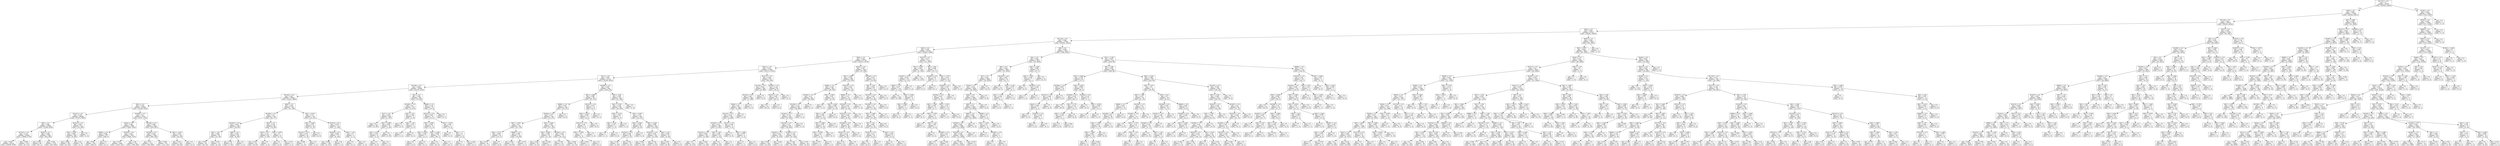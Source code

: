 digraph Tree {
node [shape=box] ;
0 [label="X[1173] <= 0.5\ngini = 0.5\nsamples = 84796\nvalue = [42502, 42294]"] ;
1 [label="X[36] <= 0.5\ngini = 0.485\nsamples = 72295\nvalue = [42364, 29931]"] ;
0 -> 1 [labeldistance=2.5, labelangle=45, headlabel="True"] ;
2 [label="X[1136] <= 0.5\ngini = 0.462\nsamples = 66376\nvalue = [42354, 24022]"] ;
1 -> 2 ;
3 [label="X[20] <= 0.5\ngini = 0.428\nsamples = 61217\nvalue = [42262, 18955]"] ;
2 -> 3 ;
4 [label="X[1130] <= 0.5\ngini = 0.392\nsamples = 57592\nvalue = [42180, 15412]"] ;
3 -> 4 ;
5 [label="X[45] <= 0.5\ngini = 0.355\nsamples = 54162\nvalue = [41682, 12480]"] ;
4 -> 5 ;
6 [label="X[30] <= 0.5\ngini = 0.332\nsamples = 52748\nvalue = [41670, 11078]"] ;
5 -> 6 ;
7 [label="X[221] <= 0.5\ngini = 0.315\nsamples = 51693\nvalue = [41573, 10120]"] ;
6 -> 7 ;
8 [label="X[11] <= 0.5\ngini = 0.305\nsamples = 51121\nvalue = [41505, 9616]"] ;
7 -> 8 ;
9 [label="X[1185] <= 0.5\ngini = 0.296\nsamples = 50499\nvalue = [41397, 9102]"] ;
8 -> 9 ;
10 [label="X[1126] <= 0.5\ngini = 0.287\nsamples = 50003\nvalue = [41321, 8682]"] ;
9 -> 10 ;
11 [label="X[10] <= 0.5\ngini = 0.279\nsamples = 49584\nvalue = [41260, 8324]"] ;
10 -> 11 ;
12 [label="X[1161] <= 0.5\ngini = 0.255\nsamples = 44068\nvalue = [37473, 6595]"] ;
11 -> 12 ;
13 [label="X[9] <= 0.5\ngini = 0.249\nsamples = 43858\nvalue = [37463, 6395]"] ;
12 -> 13 ;
14 [label="X[1167] <= 0.5\ngini = 0.234\nsamples = 42292\nvalue = [36562, 5730]"] ;
13 -> 14 ;
15 [label="gini = 0.229\nsamples = 42114\nvalue = [36556, 5558]"] ;
14 -> 15 ;
16 [label="gini = 0.065\nsamples = 178\nvalue = [6, 172]"] ;
14 -> 16 ;
17 [label="X[222] <= 0.5\ngini = 0.489\nsamples = 1566\nvalue = [901, 665]"] ;
13 -> 17 ;
18 [label="gini = 0.022\nsamples = 88\nvalue = [87, 1]"] ;
17 -> 18 ;
19 [label="gini = 0.495\nsamples = 1478\nvalue = [814, 664]"] ;
17 -> 19 ;
20 [label="X[1021] <= 0.5\ngini = 0.091\nsamples = 210\nvalue = [10, 200]"] ;
12 -> 20 ;
21 [label="X[0] <= 2.825\ngini = 0.082\nsamples = 209\nvalue = [9, 200]"] ;
20 -> 21 ;
22 [label="gini = 0.058\nsamples = 199\nvalue = [6, 193]"] ;
21 -> 22 ;
23 [label="gini = 0.42\nsamples = 10\nvalue = [3, 7]"] ;
21 -> 23 ;
24 [label="gini = 0.0\nsamples = 1\nvalue = [1, 0]"] ;
20 -> 24 ;
25 [label="X[1009] <= 0.5\ngini = 0.43\nsamples = 5516\nvalue = [3787, 1729]"] ;
11 -> 25 ;
26 [label="X[222] <= 0.5\ngini = 0.392\nsamples = 3894\nvalue = [2852, 1042]"] ;
25 -> 26 ;
27 [label="X[993] <= 0.5\ngini = 0.068\nsamples = 257\nvalue = [248, 9]"] ;
26 -> 27 ;
28 [label="gini = 0.061\nsamples = 256\nvalue = [248, 8]"] ;
27 -> 28 ;
29 [label="gini = 0.0\nsamples = 1\nvalue = [0, 1]"] ;
27 -> 29 ;
30 [label="X[1003] <= 0.5\ngini = 0.407\nsamples = 3637\nvalue = [2604, 1033]"] ;
26 -> 30 ;
31 [label="gini = 0.371\nsamples = 2406\nvalue = [1815, 591]"] ;
30 -> 31 ;
32 [label="gini = 0.46\nsamples = 1231\nvalue = [789, 442]"] ;
30 -> 32 ;
33 [label="X[1186] <= 0.5\ngini = 0.488\nsamples = 1622\nvalue = [935, 687]"] ;
25 -> 33 ;
34 [label="X[1268] <= 0.5\ngini = 0.482\nsamples = 1484\nvalue = [881, 603]"] ;
33 -> 34 ;
35 [label="gini = 0.47\nsamples = 1237\nvalue = [769, 468]"] ;
34 -> 35 ;
36 [label="gini = 0.496\nsamples = 247\nvalue = [112, 135]"] ;
34 -> 36 ;
37 [label="X[0] <= 2.975\ngini = 0.476\nsamples = 138\nvalue = [54, 84]"] ;
33 -> 37 ;
38 [label="gini = 0.472\nsamples = 136\nvalue = [52, 84]"] ;
37 -> 38 ;
39 [label="gini = 0.0\nsamples = 2\nvalue = [2, 0]"] ;
37 -> 39 ;
40 [label="X[60] <= 0.5\ngini = 0.249\nsamples = 419\nvalue = [61, 358]"] ;
10 -> 40 ;
41 [label="X[1009] <= 0.5\ngini = 0.34\nsamples = 226\nvalue = [49, 177]"] ;
40 -> 41 ;
42 [label="X[1003] <= 0.5\ngini = 0.424\nsamples = 128\nvalue = [39, 89]"] ;
41 -> 42 ;
43 [label="X[0] <= 1.87\ngini = 0.499\nsamples = 60\nvalue = [31, 29]"] ;
42 -> 43 ;
44 [label="gini = 0.478\nsamples = 48\nvalue = [29, 19]"] ;
43 -> 44 ;
45 [label="gini = 0.278\nsamples = 12\nvalue = [2, 10]"] ;
43 -> 45 ;
46 [label="X[95] <= 0.5\ngini = 0.208\nsamples = 68\nvalue = [8, 60]"] ;
42 -> 46 ;
47 [label="gini = 0.187\nsamples = 67\nvalue = [7, 60]"] ;
46 -> 47 ;
48 [label="gini = 0.0\nsamples = 1\nvalue = [1, 0]"] ;
46 -> 48 ;
49 [label="X[33] <= 0.5\ngini = 0.183\nsamples = 98\nvalue = [10, 88]"] ;
41 -> 49 ;
50 [label="X[15] <= 0.5\ngini = 0.141\nsamples = 92\nvalue = [7, 85]"] ;
49 -> 50 ;
51 [label="gini = 0.123\nsamples = 91\nvalue = [6, 85]"] ;
50 -> 51 ;
52 [label="gini = 0.0\nsamples = 1\nvalue = [1, 0]"] ;
50 -> 52 ;
53 [label="X[0] <= 0.575\ngini = 0.5\nsamples = 6\nvalue = [3, 3]"] ;
49 -> 53 ;
54 [label="gini = 0.0\nsamples = 2\nvalue = [2, 0]"] ;
53 -> 54 ;
55 [label="gini = 0.375\nsamples = 4\nvalue = [1, 3]"] ;
53 -> 55 ;
56 [label="X[0] <= 0.475\ngini = 0.117\nsamples = 193\nvalue = [12, 181]"] ;
40 -> 56 ;
57 [label="X[0] <= 0.455\ngini = 0.375\nsamples = 20\nvalue = [5, 15]"] ;
56 -> 57 ;
58 [label="X[1012] <= 0.5\ngini = 0.278\nsamples = 18\nvalue = [3, 15]"] ;
57 -> 58 ;
59 [label="gini = 0.208\nsamples = 17\nvalue = [2, 15]"] ;
58 -> 59 ;
60 [label="gini = 0.0\nsamples = 1\nvalue = [1, 0]"] ;
58 -> 60 ;
61 [label="gini = 0.0\nsamples = 2\nvalue = [2, 0]"] ;
57 -> 61 ;
62 [label="X[1015] <= 0.5\ngini = 0.078\nsamples = 173\nvalue = [7, 166]"] ;
56 -> 62 ;
63 [label="X[1004] <= 0.5\ngini = 0.068\nsamples = 171\nvalue = [6, 165]"] ;
62 -> 63 ;
64 [label="gini = 0.058\nsamples = 166\nvalue = [5, 161]"] ;
63 -> 64 ;
65 [label="gini = 0.32\nsamples = 5\nvalue = [1, 4]"] ;
63 -> 65 ;
66 [label="X[0] <= 1.25\ngini = 0.5\nsamples = 2\nvalue = [1, 1]"] ;
62 -> 66 ;
67 [label="gini = 0.0\nsamples = 1\nvalue = [0, 1]"] ;
66 -> 67 ;
68 [label="gini = 0.0\nsamples = 1\nvalue = [1, 0]"] ;
66 -> 68 ;
69 [label="X[3] <= 0.5\ngini = 0.259\nsamples = 496\nvalue = [76, 420]"] ;
9 -> 69 ;
70 [label="X[1000] <= 0.5\ngini = 0.01\nsamples = 417\nvalue = [2, 415]"] ;
69 -> 70 ;
71 [label="X[17] <= 0.5\ngini = 0.005\nsamples = 408\nvalue = [1, 407]"] ;
70 -> 71 ;
72 [label="gini = 0.0\nsamples = 367\nvalue = [0, 367]"] ;
71 -> 72 ;
73 [label="X[0] <= 0.695\ngini = 0.048\nsamples = 41\nvalue = [1, 40]"] ;
71 -> 73 ;
74 [label="X[0] <= 0.53\ngini = 0.278\nsamples = 6\nvalue = [1, 5]"] ;
73 -> 74 ;
75 [label="gini = 0.0\nsamples = 4\nvalue = [0, 4]"] ;
74 -> 75 ;
76 [label="gini = 0.5\nsamples = 2\nvalue = [1, 1]"] ;
74 -> 76 ;
77 [label="gini = 0.0\nsamples = 35\nvalue = [0, 35]"] ;
73 -> 77 ;
78 [label="X[0] <= 1.67\ngini = 0.198\nsamples = 9\nvalue = [1, 8]"] ;
70 -> 78 ;
79 [label="gini = 0.0\nsamples = 5\nvalue = [0, 5]"] ;
78 -> 79 ;
80 [label="X[0] <= 1.87\ngini = 0.375\nsamples = 4\nvalue = [1, 3]"] ;
78 -> 80 ;
81 [label="gini = 0.0\nsamples = 1\nvalue = [1, 0]"] ;
80 -> 81 ;
82 [label="gini = 0.0\nsamples = 3\nvalue = [0, 3]"] ;
80 -> 82 ;
83 [label="X[998] <= 0.5\ngini = 0.119\nsamples = 79\nvalue = [74, 5]"] ;
69 -> 83 ;
84 [label="X[1012] <= 0.5\ngini = 0.097\nsamples = 78\nvalue = [74, 4]"] ;
83 -> 84 ;
85 [label="X[0] <= 0.055\ngini = 0.053\nsamples = 73\nvalue = [71, 2]"] ;
84 -> 85 ;
86 [label="X[0] <= 0.035\ngini = 0.444\nsamples = 3\nvalue = [2, 1]"] ;
85 -> 86 ;
87 [label="gini = 0.0\nsamples = 2\nvalue = [2, 0]"] ;
86 -> 87 ;
88 [label="gini = 0.0\nsamples = 1\nvalue = [0, 1]"] ;
86 -> 88 ;
89 [label="X[0] <= 2.695\ngini = 0.028\nsamples = 70\nvalue = [69, 1]"] ;
85 -> 89 ;
90 [label="gini = 0.0\nsamples = 51\nvalue = [51, 0]"] ;
89 -> 90 ;
91 [label="gini = 0.1\nsamples = 19\nvalue = [18, 1]"] ;
89 -> 91 ;
92 [label="X[0] <= 0.675\ngini = 0.48\nsamples = 5\nvalue = [3, 2]"] ;
84 -> 92 ;
93 [label="gini = 0.0\nsamples = 1\nvalue = [1, 0]"] ;
92 -> 93 ;
94 [label="X[0] <= 1.7\ngini = 0.5\nsamples = 4\nvalue = [2, 2]"] ;
92 -> 94 ;
95 [label="gini = 0.0\nsamples = 1\nvalue = [0, 1]"] ;
94 -> 95 ;
96 [label="gini = 0.444\nsamples = 3\nvalue = [2, 1]"] ;
94 -> 96 ;
97 [label="gini = 0.0\nsamples = 1\nvalue = [0, 1]"] ;
83 -> 97 ;
98 [label="X[1009] <= 0.5\ngini = 0.287\nsamples = 622\nvalue = [108, 514]"] ;
8 -> 98 ;
99 [label="X[0] <= 2.885\ngini = 0.366\nsamples = 361\nvalue = [87, 274]"] ;
98 -> 99 ;
100 [label="X[999] <= 0.5\ngini = 0.347\nsamples = 349\nvalue = [78, 271]"] ;
99 -> 100 ;
101 [label="X[1003] <= 0.5\ngini = 0.337\nsamples = 345\nvalue = [74, 271]"] ;
100 -> 101 ;
102 [label="X[0] <= 0.835\ngini = 0.41\nsamples = 163\nvalue = [47, 116]"] ;
101 -> 102 ;
103 [label="X[0] <= 0.715\ngini = 0.498\nsamples = 32\nvalue = [15, 17]"] ;
102 -> 103 ;
104 [label="gini = 0.477\nsamples = 28\nvalue = [11, 17]"] ;
103 -> 104 ;
105 [label="gini = 0.0\nsamples = 4\nvalue = [4, 0]"] ;
103 -> 105 ;
106 [label="X[996] <= 0.5\ngini = 0.369\nsamples = 131\nvalue = [32, 99]"] ;
102 -> 106 ;
107 [label="gini = 0.352\nsamples = 127\nvalue = [29, 98]"] ;
106 -> 107 ;
108 [label="gini = 0.375\nsamples = 4\nvalue = [3, 1]"] ;
106 -> 108 ;
109 [label="X[0] <= 0.905\ngini = 0.253\nsamples = 182\nvalue = [27, 155]"] ;
101 -> 109 ;
110 [label="X[0] <= 0.805\ngini = 0.369\nsamples = 45\nvalue = [11, 34]"] ;
109 -> 110 ;
111 [label="gini = 0.229\nsamples = 38\nvalue = [5, 33]"] ;
110 -> 111 ;
112 [label="gini = 0.245\nsamples = 7\nvalue = [6, 1]"] ;
110 -> 112 ;
113 [label="X[1228] <= 0.5\ngini = 0.206\nsamples = 137\nvalue = [16, 121]"] ;
109 -> 113 ;
114 [label="gini = 0.105\nsamples = 54\nvalue = [3, 51]"] ;
113 -> 114 ;
115 [label="gini = 0.264\nsamples = 83\nvalue = [13, 70]"] ;
113 -> 115 ;
116 [label="gini = 0.0\nsamples = 4\nvalue = [4, 0]"] ;
100 -> 116 ;
117 [label="X[1203] <= 0.5\ngini = 0.375\nsamples = 12\nvalue = [9, 3]"] ;
99 -> 117 ;
118 [label="X[0] <= 2.915\ngini = 0.298\nsamples = 11\nvalue = [9, 2]"] ;
117 -> 118 ;
119 [label="X[1013] <= 0.5\ngini = 0.48\nsamples = 5\nvalue = [3, 2]"] ;
118 -> 119 ;
120 [label="X[0] <= 2.905\ngini = 0.5\nsamples = 4\nvalue = [2, 2]"] ;
119 -> 120 ;
121 [label="gini = 0.444\nsamples = 3\nvalue = [2, 1]"] ;
120 -> 121 ;
122 [label="gini = 0.0\nsamples = 1\nvalue = [0, 1]"] ;
120 -> 122 ;
123 [label="gini = 0.0\nsamples = 1\nvalue = [1, 0]"] ;
119 -> 123 ;
124 [label="gini = 0.0\nsamples = 6\nvalue = [6, 0]"] ;
118 -> 124 ;
125 [label="gini = 0.0\nsamples = 1\nvalue = [0, 1]"] ;
117 -> 125 ;
126 [label="X[0] <= 2.96\ngini = 0.148\nsamples = 261\nvalue = [21, 240]"] ;
98 -> 126 ;
127 [label="X[0] <= 0.325\ngini = 0.142\nsamples = 260\nvalue = [20, 240]"] ;
126 -> 127 ;
128 [label="X[0] <= 0.315\ngini = 0.48\nsamples = 5\nvalue = [2, 3]"] ;
127 -> 128 ;
129 [label="X[0] <= 0.18\ngini = 0.375\nsamples = 4\nvalue = [1, 3]"] ;
128 -> 129 ;
130 [label="gini = 0.5\nsamples = 2\nvalue = [1, 1]"] ;
129 -> 130 ;
131 [label="gini = 0.0\nsamples = 2\nvalue = [0, 2]"] ;
129 -> 131 ;
132 [label="gini = 0.0\nsamples = 1\nvalue = [1, 0]"] ;
128 -> 132 ;
133 [label="X[0] <= 0.935\ngini = 0.131\nsamples = 255\nvalue = [18, 237]"] ;
127 -> 133 ;
134 [label="X[0] <= 0.925\ngini = 0.228\nsamples = 61\nvalue = [8, 53]"] ;
133 -> 134 ;
135 [label="X[1203] <= 0.5\ngini = 0.206\nsamples = 60\nvalue = [7, 53]"] ;
134 -> 135 ;
136 [label="gini = 0.136\nsamples = 41\nvalue = [3, 38]"] ;
135 -> 136 ;
137 [label="gini = 0.332\nsamples = 19\nvalue = [4, 15]"] ;
135 -> 137 ;
138 [label="gini = 0.0\nsamples = 1\nvalue = [1, 0]"] ;
134 -> 138 ;
139 [label="X[0] <= 2.505\ngini = 0.098\nsamples = 194\nvalue = [10, 184]"] ;
133 -> 139 ;
140 [label="X[1203] <= 0.5\ngini = 0.054\nsamples = 143\nvalue = [4, 139]"] ;
139 -> 140 ;
141 [label="gini = 0.023\nsamples = 87\nvalue = [1, 86]"] ;
140 -> 141 ;
142 [label="gini = 0.101\nsamples = 56\nvalue = [3, 53]"] ;
140 -> 142 ;
143 [label="X[0] <= 2.79\ngini = 0.208\nsamples = 51\nvalue = [6, 45]"] ;
139 -> 143 ;
144 [label="gini = 0.245\nsamples = 42\nvalue = [6, 36]"] ;
143 -> 144 ;
145 [label="gini = 0.0\nsamples = 9\nvalue = [0, 9]"] ;
143 -> 145 ;
146 [label="gini = 0.0\nsamples = 1\nvalue = [1, 0]"] ;
126 -> 146 ;
147 [label="X[1217] <= 0.5\ngini = 0.209\nsamples = 572\nvalue = [68, 504]"] ;
7 -> 147 ;
148 [label="X[1134] <= 0.5\ngini = 0.035\nsamples = 508\nvalue = [9, 499]"] ;
147 -> 148 ;
149 [label="X[1241] <= 0.5\ngini = 0.027\nsamples = 506\nvalue = [7, 499]"] ;
148 -> 149 ;
150 [label="X[206] <= 0.5\ngini = 0.02\nsamples = 504\nvalue = [5, 499]"] ;
149 -> 150 ;
151 [label="X[1116] <= 0.5\ngini = 0.016\nsamples = 503\nvalue = [4, 499]"] ;
150 -> 151 ;
152 [label="X[1054] <= 0.5\ngini = 0.012\nsamples = 494\nvalue = [3, 491]"] ;
151 -> 152 ;
153 [label="X[1014] <= 0.5\ngini = 0.009\nsamples = 451\nvalue = [2, 449]"] ;
152 -> 153 ;
154 [label="gini = 0.0\nsamples = 310\nvalue = [0, 310]"] ;
153 -> 154 ;
155 [label="gini = 0.028\nsamples = 141\nvalue = [2, 139]"] ;
153 -> 155 ;
156 [label="X[0] <= 2.59\ngini = 0.045\nsamples = 43\nvalue = [1, 42]"] ;
152 -> 156 ;
157 [label="gini = 0.0\nsamples = 42\nvalue = [0, 42]"] ;
156 -> 157 ;
158 [label="gini = 0.0\nsamples = 1\nvalue = [1, 0]"] ;
156 -> 158 ;
159 [label="X[112] <= 0.5\ngini = 0.198\nsamples = 9\nvalue = [1, 8]"] ;
151 -> 159 ;
160 [label="gini = 0.0\nsamples = 5\nvalue = [0, 5]"] ;
159 -> 160 ;
161 [label="X[0] <= 2.885\ngini = 0.375\nsamples = 4\nvalue = [1, 3]"] ;
159 -> 161 ;
162 [label="gini = 0.5\nsamples = 2\nvalue = [1, 1]"] ;
161 -> 162 ;
163 [label="gini = 0.0\nsamples = 2\nvalue = [0, 2]"] ;
161 -> 163 ;
164 [label="gini = 0.0\nsamples = 1\nvalue = [1, 0]"] ;
150 -> 164 ;
165 [label="gini = 0.0\nsamples = 2\nvalue = [2, 0]"] ;
149 -> 165 ;
166 [label="gini = 0.0\nsamples = 2\nvalue = [2, 0]"] ;
148 -> 166 ;
167 [label="X[1054] <= 0.5\ngini = 0.144\nsamples = 64\nvalue = [59, 5]"] ;
147 -> 167 ;
168 [label="X[210] <= 0.5\ngini = 0.063\nsamples = 61\nvalue = [59, 2]"] ;
167 -> 168 ;
169 [label="gini = 0.0\nsamples = 59\nvalue = [59, 0]"] ;
168 -> 169 ;
170 [label="gini = 0.0\nsamples = 2\nvalue = [0, 2]"] ;
168 -> 170 ;
171 [label="gini = 0.0\nsamples = 3\nvalue = [0, 3]"] ;
167 -> 171 ;
172 [label="X[223] <= 0.5\ngini = 0.167\nsamples = 1055\nvalue = [97, 958]"] ;
6 -> 172 ;
173 [label="X[0] <= 2.895\ngini = 0.144\nsamples = 996\nvalue = [78, 918]"] ;
172 -> 173 ;
174 [label="X[996] <= 0.5\ngini = 0.129\nsamples = 941\nvalue = [65, 876]"] ;
173 -> 174 ;
175 [label="X[1045] <= 0.5\ngini = 0.12\nsamples = 921\nvalue = [59, 862]"] ;
174 -> 175 ;
176 [label="X[1038] <= 0.5\ngini = 0.118\nsamples = 920\nvalue = [58, 862]"] ;
175 -> 176 ;
177 [label="X[1033] <= 0.5\ngini = 0.116\nsamples = 919\nvalue = [57, 862]"] ;
176 -> 177 ;
178 [label="X[1216] <= 0.5\ngini = 0.115\nsamples = 918\nvalue = [56, 862]"] ;
177 -> 178 ;
179 [label="X[1005] <= 0.5\ngini = 0.041\nsamples = 239\nvalue = [5, 234]"] ;
178 -> 179 ;
180 [label="gini = 0.033\nsamples = 236\nvalue = [4, 232]"] ;
179 -> 180 ;
181 [label="gini = 0.444\nsamples = 3\nvalue = [1, 2]"] ;
179 -> 181 ;
182 [label="X[1008] <= 0.5\ngini = 0.139\nsamples = 679\nvalue = [51, 628]"] ;
178 -> 182 ;
183 [label="gini = 0.129\nsamples = 651\nvalue = [45, 606]"] ;
182 -> 183 ;
184 [label="gini = 0.337\nsamples = 28\nvalue = [6, 22]"] ;
182 -> 184 ;
185 [label="gini = 0.0\nsamples = 1\nvalue = [1, 0]"] ;
177 -> 185 ;
186 [label="gini = 0.0\nsamples = 1\nvalue = [1, 0]"] ;
176 -> 186 ;
187 [label="gini = 0.0\nsamples = 1\nvalue = [1, 0]"] ;
175 -> 187 ;
188 [label="X[0] <= 0.565\ngini = 0.42\nsamples = 20\nvalue = [6, 14]"] ;
174 -> 188 ;
189 [label="gini = 0.0\nsamples = 1\nvalue = [1, 0]"] ;
188 -> 189 ;
190 [label="X[0] <= 2.625\ngini = 0.388\nsamples = 19\nvalue = [5, 14]"] ;
188 -> 190 ;
191 [label="X[0] <= 2.35\ngini = 0.444\nsamples = 15\nvalue = [5, 10]"] ;
190 -> 191 ;
192 [label="X[0] <= 0.805\ngini = 0.278\nsamples = 12\nvalue = [2, 10]"] ;
191 -> 192 ;
193 [label="X[0] <= 0.785\ngini = 0.48\nsamples = 5\nvalue = [2, 3]"] ;
192 -> 193 ;
194 [label="gini = 0.375\nsamples = 4\nvalue = [1, 3]"] ;
193 -> 194 ;
195 [label="gini = 0.0\nsamples = 1\nvalue = [1, 0]"] ;
193 -> 195 ;
196 [label="gini = 0.0\nsamples = 7\nvalue = [0, 7]"] ;
192 -> 196 ;
197 [label="gini = 0.0\nsamples = 3\nvalue = [3, 0]"] ;
191 -> 197 ;
198 [label="gini = 0.0\nsamples = 4\nvalue = [0, 4]"] ;
190 -> 198 ;
199 [label="X[1015] <= 0.5\ngini = 0.361\nsamples = 55\nvalue = [13, 42]"] ;
173 -> 199 ;
200 [label="X[996] <= 0.5\ngini = 0.311\nsamples = 52\nvalue = [10, 42]"] ;
199 -> 200 ;
201 [label="X[1020] <= 0.5\ngini = 0.291\nsamples = 51\nvalue = [9, 42]"] ;
200 -> 201 ;
202 [label="X[1010] <= 0.5\ngini = 0.269\nsamples = 50\nvalue = [8, 42]"] ;
201 -> 202 ;
203 [label="X[1026] <= 0.5\ngini = 0.245\nsamples = 49\nvalue = [7, 42]"] ;
202 -> 203 ;
204 [label="X[1031] <= 0.5\ngini = 0.219\nsamples = 48\nvalue = [6, 42]"] ;
203 -> 204 ;
205 [label="gini = 0.19\nsamples = 47\nvalue = [5, 42]"] ;
204 -> 205 ;
206 [label="gini = 0.0\nsamples = 1\nvalue = [1, 0]"] ;
204 -> 206 ;
207 [label="gini = 0.0\nsamples = 1\nvalue = [1, 0]"] ;
203 -> 207 ;
208 [label="gini = 0.0\nsamples = 1\nvalue = [1, 0]"] ;
202 -> 208 ;
209 [label="gini = 0.0\nsamples = 1\nvalue = [1, 0]"] ;
201 -> 209 ;
210 [label="gini = 0.0\nsamples = 1\nvalue = [1, 0]"] ;
200 -> 210 ;
211 [label="gini = 0.0\nsamples = 3\nvalue = [3, 0]"] ;
199 -> 211 ;
212 [label="X[1020] <= 0.5\ngini = 0.437\nsamples = 59\nvalue = [19, 40]"] ;
172 -> 212 ;
213 [label="X[0] <= 2.96\ngini = 0.419\nsamples = 57\nvalue = [17, 40]"] ;
212 -> 213 ;
214 [label="X[1010] <= 0.5\ngini = 0.397\nsamples = 55\nvalue = [15, 40]"] ;
213 -> 214 ;
215 [label="X[1009] <= 0.5\ngini = 0.37\nsamples = 53\nvalue = [13, 40]"] ;
214 -> 215 ;
216 [label="X[0] <= 2.895\ngini = 0.427\nsamples = 42\nvalue = [13, 29]"] ;
215 -> 216 ;
217 [label="X[0] <= 2.21\ngini = 0.461\nsamples = 36\nvalue = [13, 23]"] ;
216 -> 217 ;
218 [label="X[1051] <= 0.5\ngini = 0.42\nsamples = 30\nvalue = [9, 21]"] ;
217 -> 218 ;
219 [label="gini = 0.4\nsamples = 29\nvalue = [8, 21]"] ;
218 -> 219 ;
220 [label="gini = 0.0\nsamples = 1\nvalue = [1, 0]"] ;
218 -> 220 ;
221 [label="X[0] <= 2.47\ngini = 0.444\nsamples = 6\nvalue = [4, 2]"] ;
217 -> 221 ;
222 [label="gini = 0.0\nsamples = 2\nvalue = [2, 0]"] ;
221 -> 222 ;
223 [label="gini = 0.5\nsamples = 4\nvalue = [2, 2]"] ;
221 -> 223 ;
224 [label="gini = 0.0\nsamples = 6\nvalue = [0, 6]"] ;
216 -> 224 ;
225 [label="gini = 0.0\nsamples = 11\nvalue = [0, 11]"] ;
215 -> 225 ;
226 [label="gini = 0.0\nsamples = 2\nvalue = [2, 0]"] ;
214 -> 226 ;
227 [label="gini = 0.0\nsamples = 2\nvalue = [2, 0]"] ;
213 -> 227 ;
228 [label="gini = 0.0\nsamples = 2\nvalue = [2, 0]"] ;
212 -> 228 ;
229 [label="X[1241] <= 0.5\ngini = 0.017\nsamples = 1414\nvalue = [12, 1402]"] ;
5 -> 229 ;
230 [label="X[0] <= 0.655\ngini = 0.003\nsamples = 1387\nvalue = [2, 1385]"] ;
229 -> 230 ;
231 [label="X[1007] <= 0.5\ngini = 0.034\nsamples = 115\nvalue = [2, 113]"] ;
230 -> 231 ;
232 [label="X[997] <= 0.5\ngini = 0.017\nsamples = 114\nvalue = [1, 113]"] ;
231 -> 232 ;
233 [label="gini = 0.0\nsamples = 106\nvalue = [0, 106]"] ;
232 -> 233 ;
234 [label="X[0] <= 0.525\ngini = 0.219\nsamples = 8\nvalue = [1, 7]"] ;
232 -> 234 ;
235 [label="X[0] <= 0.465\ngini = 0.375\nsamples = 4\nvalue = [1, 3]"] ;
234 -> 235 ;
236 [label="gini = 0.0\nsamples = 2\nvalue = [0, 2]"] ;
235 -> 236 ;
237 [label="gini = 0.5\nsamples = 2\nvalue = [1, 1]"] ;
235 -> 237 ;
238 [label="gini = 0.0\nsamples = 4\nvalue = [0, 4]"] ;
234 -> 238 ;
239 [label="gini = 0.0\nsamples = 1\nvalue = [1, 0]"] ;
231 -> 239 ;
240 [label="gini = 0.0\nsamples = 1272\nvalue = [0, 1272]"] ;
230 -> 240 ;
241 [label="X[0] <= 0.83\ngini = 0.466\nsamples = 27\nvalue = [10, 17]"] ;
229 -> 241 ;
242 [label="X[1009] <= 0.5\ngini = 0.375\nsamples = 4\nvalue = [3, 1]"] ;
241 -> 242 ;
243 [label="gini = 0.0\nsamples = 3\nvalue = [3, 0]"] ;
242 -> 243 ;
244 [label="gini = 0.0\nsamples = 1\nvalue = [0, 1]"] ;
242 -> 244 ;
245 [label="X[0] <= 2.775\ngini = 0.423\nsamples = 23\nvalue = [7, 16]"] ;
241 -> 245 ;
246 [label="X[1008] <= 0.5\ngini = 0.397\nsamples = 22\nvalue = [6, 16]"] ;
245 -> 246 ;
247 [label="X[1003] <= 0.5\ngini = 0.363\nsamples = 21\nvalue = [5, 16]"] ;
246 -> 247 ;
248 [label="X[0] <= 1.005\ngini = 0.463\nsamples = 11\nvalue = [4, 7]"] ;
247 -> 248 ;
249 [label="gini = 0.0\nsamples = 3\nvalue = [0, 3]"] ;
248 -> 249 ;
250 [label="X[0] <= 1.205\ngini = 0.5\nsamples = 8\nvalue = [4, 4]"] ;
248 -> 250 ;
251 [label="gini = 0.0\nsamples = 1\nvalue = [1, 0]"] ;
250 -> 251 ;
252 [label="X[0] <= 1.45\ngini = 0.49\nsamples = 7\nvalue = [3, 4]"] ;
250 -> 252 ;
253 [label="gini = 0.0\nsamples = 2\nvalue = [0, 2]"] ;
252 -> 253 ;
254 [label="X[1009] <= 0.5\ngini = 0.48\nsamples = 5\nvalue = [3, 2]"] ;
252 -> 254 ;
255 [label="gini = 0.0\nsamples = 2\nvalue = [2, 0]"] ;
254 -> 255 ;
256 [label="gini = 0.444\nsamples = 3\nvalue = [1, 2]"] ;
254 -> 256 ;
257 [label="X[0] <= 1.015\ngini = 0.18\nsamples = 10\nvalue = [1, 9]"] ;
247 -> 257 ;
258 [label="gini = 0.0\nsamples = 1\nvalue = [1, 0]"] ;
257 -> 258 ;
259 [label="gini = 0.0\nsamples = 9\nvalue = [0, 9]"] ;
257 -> 259 ;
260 [label="gini = 0.0\nsamples = 1\nvalue = [1, 0]"] ;
246 -> 260 ;
261 [label="gini = 0.0\nsamples = 1\nvalue = [1, 0]"] ;
245 -> 261 ;
262 [label="X[8] <= 0.5\ngini = 0.248\nsamples = 3430\nvalue = [498, 2932]"] ;
4 -> 262 ;
263 [label="X[2] <= 0.5\ngini = 0.052\nsamples = 2912\nvalue = [78, 2834]"] ;
262 -> 263 ;
264 [label="X[5] <= 0.5\ngini = 0.035\nsamples = 2884\nvalue = [51, 2833]"] ;
263 -> 264 ;
265 [label="X[7] <= 0.5\ngini = 0.021\nsamples = 2862\nvalue = [30, 2832]"] ;
264 -> 265 ;
266 [label="X[106] <= 0.5\ngini = 0.014\nsamples = 2852\nvalue = [20, 2832]"] ;
265 -> 266 ;
267 [label="X[49] <= 0.5\ngini = 0.013\nsamples = 2850\nvalue = [18, 2832]"] ;
266 -> 267 ;
268 [label="X[85] <= 0.5\ngini = 0.011\nsamples = 2848\nvalue = [16, 2832]"] ;
267 -> 268 ;
269 [label="X[96] <= 0.5\ngini = 0.009\nsamples = 2841\nvalue = [13, 2828]"] ;
268 -> 269 ;
270 [label="X[1063] <= 0.5\ngini = 0.008\nsamples = 2840\nvalue = [12, 2828]"] ;
269 -> 270 ;
271 [label="X[1025] <= 0.5\ngini = 0.008\nsamples = 2839\nvalue = [11, 2828]"] ;
270 -> 271 ;
272 [label="gini = 0.007\nsamples = 2833\nvalue = [10, 2823]"] ;
271 -> 272 ;
273 [label="gini = 0.278\nsamples = 6\nvalue = [1, 5]"] ;
271 -> 273 ;
274 [label="gini = 0.0\nsamples = 1\nvalue = [1, 0]"] ;
270 -> 274 ;
275 [label="gini = 0.0\nsamples = 1\nvalue = [1, 0]"] ;
269 -> 275 ;
276 [label="X[998] <= 0.5\ngini = 0.49\nsamples = 7\nvalue = [3, 4]"] ;
268 -> 276 ;
277 [label="X[0] <= 1.355\ngini = 0.32\nsamples = 5\nvalue = [1, 4]"] ;
276 -> 277 ;
278 [label="gini = 0.0\nsamples = 3\nvalue = [0, 3]"] ;
277 -> 278 ;
279 [label="X[1000] <= 0.5\ngini = 0.5\nsamples = 2\nvalue = [1, 1]"] ;
277 -> 279 ;
280 [label="gini = 0.0\nsamples = 1\nvalue = [1, 0]"] ;
279 -> 280 ;
281 [label="gini = 0.0\nsamples = 1\nvalue = [0, 1]"] ;
279 -> 281 ;
282 [label="gini = 0.0\nsamples = 2\nvalue = [2, 0]"] ;
276 -> 282 ;
283 [label="gini = 0.0\nsamples = 2\nvalue = [2, 0]"] ;
267 -> 283 ;
284 [label="gini = 0.0\nsamples = 2\nvalue = [2, 0]"] ;
266 -> 284 ;
285 [label="gini = 0.0\nsamples = 10\nvalue = [10, 0]"] ;
265 -> 285 ;
286 [label="X[1003] <= 0.5\ngini = 0.087\nsamples = 22\nvalue = [21, 1]"] ;
264 -> 286 ;
287 [label="gini = 0.0\nsamples = 16\nvalue = [16, 0]"] ;
286 -> 287 ;
288 [label="X[0] <= 2.155\ngini = 0.278\nsamples = 6\nvalue = [5, 1]"] ;
286 -> 288 ;
289 [label="X[0] <= 1.475\ngini = 0.444\nsamples = 3\nvalue = [2, 1]"] ;
288 -> 289 ;
290 [label="gini = 0.0\nsamples = 2\nvalue = [2, 0]"] ;
289 -> 290 ;
291 [label="gini = 0.0\nsamples = 1\nvalue = [0, 1]"] ;
289 -> 291 ;
292 [label="gini = 0.0\nsamples = 3\nvalue = [3, 0]"] ;
288 -> 292 ;
293 [label="X[0] <= 1.455\ngini = 0.069\nsamples = 28\nvalue = [27, 1]"] ;
263 -> 293 ;
294 [label="X[0] <= 1.445\ngini = 0.245\nsamples = 7\nvalue = [6, 1]"] ;
293 -> 294 ;
295 [label="gini = 0.0\nsamples = 4\nvalue = [4, 0]"] ;
294 -> 295 ;
296 [label="X[1009] <= 0.5\ngini = 0.444\nsamples = 3\nvalue = [2, 1]"] ;
294 -> 296 ;
297 [label="gini = 0.0\nsamples = 1\nvalue = [1, 0]"] ;
296 -> 297 ;
298 [label="gini = 0.5\nsamples = 2\nvalue = [1, 1]"] ;
296 -> 298 ;
299 [label="gini = 0.0\nsamples = 21\nvalue = [21, 0]"] ;
293 -> 299 ;
300 [label="X[0] <= 2.795\ngini = 0.307\nsamples = 518\nvalue = [420, 98]"] ;
262 -> 300 ;
301 [label="X[0] <= 0.99\ngini = 0.358\nsamples = 386\nvalue = [296, 90]"] ;
300 -> 301 ;
302 [label="X[0] <= 0.645\ngini = 0.158\nsamples = 81\nvalue = [74, 7]"] ;
301 -> 302 ;
303 [label="X[1009] <= 0.5\ngini = 0.459\nsamples = 14\nvalue = [9, 5]"] ;
302 -> 303 ;
304 [label="X[1013] <= 0.5\ngini = 0.494\nsamples = 9\nvalue = [4, 5]"] ;
303 -> 304 ;
305 [label="X[223] <= 0.5\ngini = 0.408\nsamples = 7\nvalue = [2, 5]"] ;
304 -> 305 ;
306 [label="gini = 0.0\nsamples = 4\nvalue = [0, 4]"] ;
305 -> 306 ;
307 [label="X[1003] <= 0.5\ngini = 0.444\nsamples = 3\nvalue = [2, 1]"] ;
305 -> 307 ;
308 [label="gini = 0.0\nsamples = 2\nvalue = [2, 0]"] ;
307 -> 308 ;
309 [label="gini = 0.0\nsamples = 1\nvalue = [0, 1]"] ;
307 -> 309 ;
310 [label="gini = 0.0\nsamples = 2\nvalue = [2, 0]"] ;
304 -> 310 ;
311 [label="gini = 0.0\nsamples = 5\nvalue = [5, 0]"] ;
303 -> 311 ;
312 [label="X[0] <= 0.825\ngini = 0.058\nsamples = 67\nvalue = [65, 2]"] ;
302 -> 312 ;
313 [label="X[1009] <= 0.5\ngini = 0.033\nsamples = 59\nvalue = [58, 1]"] ;
312 -> 313 ;
314 [label="gini = 0.0\nsamples = 44\nvalue = [44, 0]"] ;
313 -> 314 ;
315 [label="X[0] <= 0.775\ngini = 0.124\nsamples = 15\nvalue = [14, 1]"] ;
313 -> 315 ;
316 [label="X[0] <= 0.745\ngini = 0.245\nsamples = 7\nvalue = [6, 1]"] ;
315 -> 316 ;
317 [label="gini = 0.0\nsamples = 4\nvalue = [4, 0]"] ;
316 -> 317 ;
318 [label="gini = 0.444\nsamples = 3\nvalue = [2, 1]"] ;
316 -> 318 ;
319 [label="gini = 0.0\nsamples = 8\nvalue = [8, 0]"] ;
315 -> 319 ;
320 [label="X[1003] <= 0.5\ngini = 0.219\nsamples = 8\nvalue = [7, 1]"] ;
312 -> 320 ;
321 [label="gini = 0.0\nsamples = 5\nvalue = [5, 0]"] ;
320 -> 321 ;
322 [label="X[0] <= 0.835\ngini = 0.444\nsamples = 3\nvalue = [2, 1]"] ;
320 -> 322 ;
323 [label="gini = 0.5\nsamples = 2\nvalue = [1, 1]"] ;
322 -> 323 ;
324 [label="gini = 0.0\nsamples = 1\nvalue = [1, 0]"] ;
322 -> 324 ;
325 [label="X[0] <= 2.505\ngini = 0.396\nsamples = 305\nvalue = [222, 83]"] ;
301 -> 325 ;
326 [label="X[0] <= 1.815\ngini = 0.5\nsamples = 79\nvalue = [39, 40]"] ;
325 -> 326 ;
327 [label="X[0] <= 1.745\ngini = 0.471\nsamples = 50\nvalue = [31, 19]"] ;
326 -> 327 ;
328 [label="X[996] <= 0.5\ngini = 0.491\nsamples = 30\nvalue = [13, 17]"] ;
327 -> 328 ;
329 [label="X[1026] <= 0.5\ngini = 0.453\nsamples = 26\nvalue = [9, 17]"] ;
328 -> 329 ;
330 [label="X[0] <= 1.665\ngini = 0.413\nsamples = 24\nvalue = [7, 17]"] ;
329 -> 330 ;
331 [label="X[0] <= 1.365\ngini = 0.465\nsamples = 19\nvalue = [7, 12]"] ;
330 -> 331 ;
332 [label="gini = 0.0\nsamples = 3\nvalue = [0, 3]"] ;
331 -> 332 ;
333 [label="gini = 0.492\nsamples = 16\nvalue = [7, 9]"] ;
331 -> 333 ;
334 [label="gini = 0.0\nsamples = 5\nvalue = [0, 5]"] ;
330 -> 334 ;
335 [label="gini = 0.0\nsamples = 2\nvalue = [2, 0]"] ;
329 -> 335 ;
336 [label="gini = 0.0\nsamples = 4\nvalue = [4, 0]"] ;
328 -> 336 ;
337 [label="X[1030] <= 0.5\ngini = 0.18\nsamples = 20\nvalue = [18, 2]"] ;
327 -> 337 ;
338 [label="X[1003] <= 0.5\ngini = 0.1\nsamples = 19\nvalue = [18, 1]"] ;
337 -> 338 ;
339 [label="gini = 0.0\nsamples = 14\nvalue = [14, 0]"] ;
338 -> 339 ;
340 [label="X[0] <= 1.775\ngini = 0.32\nsamples = 5\nvalue = [4, 1]"] ;
338 -> 340 ;
341 [label="gini = 0.0\nsamples = 3\nvalue = [3, 0]"] ;
340 -> 341 ;
342 [label="X[0] <= 1.79\ngini = 0.5\nsamples = 2\nvalue = [1, 1]"] ;
340 -> 342 ;
343 [label="gini = 0.0\nsamples = 1\nvalue = [0, 1]"] ;
342 -> 343 ;
344 [label="gini = 0.0\nsamples = 1\nvalue = [1, 0]"] ;
342 -> 344 ;
345 [label="gini = 0.0\nsamples = 1\nvalue = [0, 1]"] ;
337 -> 345 ;
346 [label="X[0] <= 2.43\ngini = 0.4\nsamples = 29\nvalue = [8, 21]"] ;
326 -> 346 ;
347 [label="X[1004] <= 0.5\ngini = 0.255\nsamples = 20\nvalue = [3, 17]"] ;
346 -> 347 ;
348 [label="X[1031] <= 0.5\ngini = 0.188\nsamples = 19\nvalue = [2, 17]"] ;
347 -> 348 ;
349 [label="X[1009] <= 0.5\ngini = 0.105\nsamples = 18\nvalue = [1, 17]"] ;
348 -> 349 ;
350 [label="gini = 0.0\nsamples = 15\nvalue = [0, 15]"] ;
349 -> 350 ;
351 [label="X[0] <= 1.94\ngini = 0.444\nsamples = 3\nvalue = [1, 2]"] ;
349 -> 351 ;
352 [label="gini = 0.0\nsamples = 1\nvalue = [0, 1]"] ;
351 -> 352 ;
353 [label="gini = 0.5\nsamples = 2\nvalue = [1, 1]"] ;
351 -> 353 ;
354 [label="gini = 0.0\nsamples = 1\nvalue = [1, 0]"] ;
348 -> 354 ;
355 [label="gini = 0.0\nsamples = 1\nvalue = [1, 0]"] ;
347 -> 355 ;
356 [label="X[996] <= 0.5\ngini = 0.494\nsamples = 9\nvalue = [5, 4]"] ;
346 -> 356 ;
357 [label="X[1009] <= 0.5\ngini = 0.408\nsamples = 7\nvalue = [5, 2]"] ;
356 -> 357 ;
358 [label="gini = 0.0\nsamples = 4\nvalue = [4, 0]"] ;
357 -> 358 ;
359 [label="X[0] <= 2.445\ngini = 0.444\nsamples = 3\nvalue = [1, 2]"] ;
357 -> 359 ;
360 [label="gini = 0.0\nsamples = 1\nvalue = [1, 0]"] ;
359 -> 360 ;
361 [label="gini = 0.0\nsamples = 2\nvalue = [0, 2]"] ;
359 -> 361 ;
362 [label="gini = 0.0\nsamples = 2\nvalue = [0, 2]"] ;
356 -> 362 ;
363 [label="X[1010] <= 0.5\ngini = 0.308\nsamples = 226\nvalue = [183, 43]"] ;
325 -> 363 ;
364 [label="X[0] <= 2.725\ngini = 0.299\nsamples = 224\nvalue = [183, 41]"] ;
363 -> 364 ;
365 [label="X[1041] <= 0.5\ngini = 0.249\nsamples = 178\nvalue = [152, 26]"] ;
364 -> 365 ;
366 [label="X[0] <= 2.705\ngini = 0.243\nsamples = 177\nvalue = [152, 25]"] ;
365 -> 366 ;
367 [label="X[1009] <= 0.5\ngini = 0.26\nsamples = 163\nvalue = [138, 25]"] ;
366 -> 367 ;
368 [label="X[1003] <= 0.5\ngini = 0.224\nsamples = 117\nvalue = [102, 15]"] ;
367 -> 368 ;
369 [label="gini = 0.182\nsamples = 79\nvalue = [71, 8]"] ;
368 -> 369 ;
370 [label="gini = 0.301\nsamples = 38\nvalue = [31, 7]"] ;
368 -> 370 ;
371 [label="X[0] <= 2.525\ngini = 0.34\nsamples = 46\nvalue = [36, 10]"] ;
367 -> 371 ;
372 [label="gini = 0.0\nsamples = 2\nvalue = [2, 0]"] ;
371 -> 372 ;
373 [label="gini = 0.351\nsamples = 44\nvalue = [34, 10]"] ;
371 -> 373 ;
374 [label="gini = 0.0\nsamples = 14\nvalue = [14, 0]"] ;
366 -> 374 ;
375 [label="gini = 0.0\nsamples = 1\nvalue = [0, 1]"] ;
365 -> 375 ;
376 [label="X[1007] <= 0.5\ngini = 0.44\nsamples = 46\nvalue = [31, 15]"] ;
364 -> 376 ;
377 [label="X[1015] <= 0.5\ngini = 0.402\nsamples = 43\nvalue = [31, 12]"] ;
376 -> 377 ;
378 [label="X[1000] <= 0.5\ngini = 0.387\nsamples = 42\nvalue = [31, 11]"] ;
377 -> 378 ;
379 [label="X[1018] <= 0.5\ngini = 0.369\nsamples = 41\nvalue = [31, 10]"] ;
378 -> 379 ;
380 [label="gini = 0.349\nsamples = 40\nvalue = [31, 9]"] ;
379 -> 380 ;
381 [label="gini = 0.0\nsamples = 1\nvalue = [0, 1]"] ;
379 -> 381 ;
382 [label="gini = 0.0\nsamples = 1\nvalue = [0, 1]"] ;
378 -> 382 ;
383 [label="gini = 0.0\nsamples = 1\nvalue = [0, 1]"] ;
377 -> 383 ;
384 [label="gini = 0.0\nsamples = 3\nvalue = [0, 3]"] ;
376 -> 384 ;
385 [label="gini = 0.0\nsamples = 2\nvalue = [0, 2]"] ;
363 -> 385 ;
386 [label="X[998] <= 0.5\ngini = 0.114\nsamples = 132\nvalue = [124, 8]"] ;
300 -> 386 ;
387 [label="X[1012] <= 0.5\ngini = 0.104\nsamples = 127\nvalue = [120, 7]"] ;
386 -> 387 ;
388 [label="X[1003] <= 0.5\ngini = 0.094\nsamples = 122\nvalue = [116, 6]"] ;
387 -> 388 ;
389 [label="X[0] <= 2.955\ngini = 0.062\nsamples = 93\nvalue = [90, 3]"] ;
388 -> 389 ;
390 [label="gini = 0.0\nsamples = 63\nvalue = [63, 0]"] ;
389 -> 390 ;
391 [label="X[1009] <= 0.5\ngini = 0.18\nsamples = 30\nvalue = [27, 3]"] ;
389 -> 391 ;
392 [label="X[1007] <= 0.5\ngini = 0.087\nsamples = 22\nvalue = [21, 1]"] ;
391 -> 392 ;
393 [label="gini = 0.0\nsamples = 17\nvalue = [17, 0]"] ;
392 -> 393 ;
394 [label="X[0] <= 2.97\ngini = 0.32\nsamples = 5\nvalue = [4, 1]"] ;
392 -> 394 ;
395 [label="gini = 0.0\nsamples = 1\nvalue = [0, 1]"] ;
394 -> 395 ;
396 [label="gini = 0.0\nsamples = 4\nvalue = [4, 0]"] ;
394 -> 396 ;
397 [label="X[0] <= 2.995\ngini = 0.375\nsamples = 8\nvalue = [6, 2]"] ;
391 -> 397 ;
398 [label="X[0] <= 2.98\ngini = 0.444\nsamples = 6\nvalue = [4, 2]"] ;
397 -> 398 ;
399 [label="gini = 0.375\nsamples = 4\nvalue = [3, 1]"] ;
398 -> 399 ;
400 [label="gini = 0.5\nsamples = 2\nvalue = [1, 1]"] ;
398 -> 400 ;
401 [label="gini = 0.0\nsamples = 2\nvalue = [2, 0]"] ;
397 -> 401 ;
402 [label="X[0] <= 2.905\ngini = 0.185\nsamples = 29\nvalue = [26, 3]"] ;
388 -> 402 ;
403 [label="X[0] <= 2.835\ngini = 0.32\nsamples = 15\nvalue = [12, 3]"] ;
402 -> 403 ;
404 [label="X[0] <= 2.82\ngini = 0.444\nsamples = 3\nvalue = [2, 1]"] ;
403 -> 404 ;
405 [label="gini = 0.0\nsamples = 1\nvalue = [1, 0]"] ;
404 -> 405 ;
406 [label="gini = 0.5\nsamples = 2\nvalue = [1, 1]"] ;
404 -> 406 ;
407 [label="X[0] <= 2.845\ngini = 0.278\nsamples = 12\nvalue = [10, 2]"] ;
403 -> 407 ;
408 [label="gini = 0.0\nsamples = 3\nvalue = [3, 0]"] ;
407 -> 408 ;
409 [label="X[223] <= 0.5\ngini = 0.346\nsamples = 9\nvalue = [7, 2]"] ;
407 -> 409 ;
410 [label="X[0] <= 2.86\ngini = 0.375\nsamples = 8\nvalue = [6, 2]"] ;
409 -> 410 ;
411 [label="gini = 0.5\nsamples = 2\nvalue = [1, 1]"] ;
410 -> 411 ;
412 [label="gini = 0.278\nsamples = 6\nvalue = [5, 1]"] ;
410 -> 412 ;
413 [label="gini = 0.0\nsamples = 1\nvalue = [1, 0]"] ;
409 -> 413 ;
414 [label="gini = 0.0\nsamples = 14\nvalue = [14, 0]"] ;
402 -> 414 ;
415 [label="X[0] <= 2.94\ngini = 0.32\nsamples = 5\nvalue = [4, 1]"] ;
387 -> 415 ;
416 [label="gini = 0.0\nsamples = 2\nvalue = [2, 0]"] ;
415 -> 416 ;
417 [label="X[0] <= 2.955\ngini = 0.444\nsamples = 3\nvalue = [2, 1]"] ;
415 -> 417 ;
418 [label="gini = 0.5\nsamples = 2\nvalue = [1, 1]"] ;
417 -> 418 ;
419 [label="gini = 0.0\nsamples = 1\nvalue = [1, 0]"] ;
417 -> 419 ;
420 [label="X[0] <= 2.885\ngini = 0.32\nsamples = 5\nvalue = [4, 1]"] ;
386 -> 420 ;
421 [label="gini = 0.0\nsamples = 2\nvalue = [2, 0]"] ;
420 -> 421 ;
422 [label="X[0] <= 2.925\ngini = 0.444\nsamples = 3\nvalue = [2, 1]"] ;
420 -> 422 ;
423 [label="gini = 0.0\nsamples = 1\nvalue = [0, 1]"] ;
422 -> 423 ;
424 [label="gini = 0.0\nsamples = 2\nvalue = [2, 0]"] ;
422 -> 424 ;
425 [label="X[597] <= 0.5\ngini = 0.044\nsamples = 3625\nvalue = [82, 3543]"] ;
3 -> 425 ;
426 [label="X[0] <= 2.675\ngini = 0.044\nsamples = 3624\nvalue = [81, 3543]"] ;
425 -> 426 ;
427 [label="X[382] <= 0.5\ngini = 0.031\nsamples = 2941\nvalue = [46, 2895]"] ;
426 -> 427 ;
428 [label="X[1217] <= 0.5\ngini = 0.03\nsamples = 2939\nvalue = [45, 2894]"] ;
427 -> 428 ;
429 [label="X[928] <= 0.5\ngini = 0.016\nsamples = 1502\nvalue = [12, 1490]"] ;
428 -> 429 ;
430 [label="X[290] <= 0.5\ngini = 0.015\nsamples = 1496\nvalue = [11, 1485]"] ;
429 -> 430 ;
431 [label="X[287] <= 0.5\ngini = 0.013\nsamples = 1487\nvalue = [10, 1477]"] ;
430 -> 431 ;
432 [label="X[320] <= 0.5\ngini = 0.012\nsamples = 1477\nvalue = [9, 1468]"] ;
431 -> 432 ;
433 [label="X[246] <= 0.5\ngini = 0.011\nsamples = 1467\nvalue = [8, 1459]"] ;
432 -> 433 ;
434 [label="X[0] <= 2.635\ngini = 0.01\nsamples = 1444\nvalue = [7, 1437]"] ;
433 -> 434 ;
435 [label="X[221] <= 0.5\ngini = 0.008\nsamples = 1419\nvalue = [6, 1413]"] ;
434 -> 435 ;
436 [label="gini = 0.0\nsamples = 559\nvalue = [0, 559]"] ;
435 -> 436 ;
437 [label="gini = 0.014\nsamples = 860\nvalue = [6, 854]"] ;
435 -> 437 ;
438 [label="X[1170] <= 0.5\ngini = 0.077\nsamples = 25\nvalue = [1, 24]"] ;
434 -> 438 ;
439 [label="gini = 0.0\nsamples = 24\nvalue = [0, 24]"] ;
438 -> 439 ;
440 [label="gini = 0.0\nsamples = 1\nvalue = [1, 0]"] ;
438 -> 440 ;
441 [label="X[0] <= 0.995\ngini = 0.083\nsamples = 23\nvalue = [1, 22]"] ;
433 -> 441 ;
442 [label="X[0] <= 0.935\ngini = 0.219\nsamples = 8\nvalue = [1, 7]"] ;
441 -> 442 ;
443 [label="gini = 0.0\nsamples = 7\nvalue = [0, 7]"] ;
442 -> 443 ;
444 [label="gini = 0.0\nsamples = 1\nvalue = [1, 0]"] ;
442 -> 444 ;
445 [label="gini = 0.0\nsamples = 15\nvalue = [0, 15]"] ;
441 -> 445 ;
446 [label="X[0] <= 0.835\ngini = 0.18\nsamples = 10\nvalue = [1, 9]"] ;
432 -> 446 ;
447 [label="gini = 0.0\nsamples = 1\nvalue = [1, 0]"] ;
446 -> 447 ;
448 [label="gini = 0.0\nsamples = 9\nvalue = [0, 9]"] ;
446 -> 448 ;
449 [label="X[1130] <= 0.5\ngini = 0.18\nsamples = 10\nvalue = [1, 9]"] ;
431 -> 449 ;
450 [label="gini = 0.0\nsamples = 7\nvalue = [0, 7]"] ;
449 -> 450 ;
451 [label="X[0] <= 1.35\ngini = 0.444\nsamples = 3\nvalue = [1, 2]"] ;
449 -> 451 ;
452 [label="gini = 0.0\nsamples = 1\nvalue = [1, 0]"] ;
451 -> 452 ;
453 [label="gini = 0.0\nsamples = 2\nvalue = [0, 2]"] ;
451 -> 453 ;
454 [label="X[0] <= 1.665\ngini = 0.198\nsamples = 9\nvalue = [1, 8]"] ;
430 -> 454 ;
455 [label="gini = 0.0\nsamples = 4\nvalue = [0, 4]"] ;
454 -> 455 ;
456 [label="X[0] <= 1.83\ngini = 0.32\nsamples = 5\nvalue = [1, 4]"] ;
454 -> 456 ;
457 [label="gini = 0.0\nsamples = 1\nvalue = [1, 0]"] ;
456 -> 457 ;
458 [label="gini = 0.0\nsamples = 4\nvalue = [0, 4]"] ;
456 -> 458 ;
459 [label="X[0] <= 0.775\ngini = 0.278\nsamples = 6\nvalue = [1, 5]"] ;
429 -> 459 ;
460 [label="X[0] <= 0.515\ngini = 0.5\nsamples = 2\nvalue = [1, 1]"] ;
459 -> 460 ;
461 [label="gini = 0.0\nsamples = 1\nvalue = [0, 1]"] ;
460 -> 461 ;
462 [label="gini = 0.0\nsamples = 1\nvalue = [1, 0]"] ;
460 -> 462 ;
463 [label="gini = 0.0\nsamples = 4\nvalue = [0, 4]"] ;
459 -> 463 ;
464 [label="X[1027] <= 0.5\ngini = 0.045\nsamples = 1437\nvalue = [33, 1404]"] ;
428 -> 464 ;
465 [label="X[1011] <= 0.5\ngini = 0.037\nsamples = 1276\nvalue = [24, 1252]"] ;
464 -> 465 ;
466 [label="X[0] <= 1.325\ngini = 0.034\nsamples = 1170\nvalue = [20, 1150]"] ;
465 -> 466 ;
467 [label="X[0] <= 0.865\ngini = 0.023\nsamples = 432\nvalue = [5, 427]"] ;
466 -> 467 ;
468 [label="X[0] <= 0.855\ngini = 0.032\nsamples = 308\nvalue = [5, 303]"] ;
467 -> 468 ;
469 [label="X[1014] <= 0.5\ngini = 0.026\nsamples = 300\nvalue = [4, 296]"] ;
468 -> 469 ;
470 [label="X[0] <= 0.765\ngini = 0.011\nsamples = 174\nvalue = [1, 173]"] ;
469 -> 470 ;
471 [label="gini = 0.0\nsamples = 136\nvalue = [0, 136]"] ;
470 -> 471 ;
472 [label="gini = 0.051\nsamples = 38\nvalue = [1, 37]"] ;
470 -> 472 ;
473 [label="X[0] <= 0.705\ngini = 0.046\nsamples = 126\nvalue = [3, 123]"] ;
469 -> 473 ;
474 [label="gini = 0.08\nsamples = 72\nvalue = [3, 69]"] ;
473 -> 474 ;
475 [label="gini = 0.0\nsamples = 54\nvalue = [0, 54]"] ;
473 -> 475 ;
476 [label="X[990] <= 0.5\ngini = 0.219\nsamples = 8\nvalue = [1, 7]"] ;
468 -> 476 ;
477 [label="gini = 0.0\nsamples = 2\nvalue = [0, 2]"] ;
476 -> 477 ;
478 [label="gini = 0.278\nsamples = 6\nvalue = [1, 5]"] ;
476 -> 478 ;
479 [label="gini = 0.0\nsamples = 124\nvalue = [0, 124]"] ;
467 -> 479 ;
480 [label="X[0] <= 1.335\ngini = 0.04\nsamples = 738\nvalue = [15, 723]"] ;
466 -> 480 ;
481 [label="X[990] <= 0.5\ngini = 0.32\nsamples = 5\nvalue = [1, 4]"] ;
480 -> 481 ;
482 [label="gini = 0.0\nsamples = 3\nvalue = [0, 3]"] ;
481 -> 482 ;
483 [label="gini = 0.5\nsamples = 2\nvalue = [1, 1]"] ;
481 -> 483 ;
484 [label="X[0] <= 1.365\ngini = 0.037\nsamples = 733\nvalue = [14, 719]"] ;
480 -> 484 ;
485 [label="X[1019] <= 0.5\ngini = 0.117\nsamples = 16\nvalue = [1, 15]"] ;
484 -> 485 ;
486 [label="gini = 0.0\nsamples = 15\nvalue = [0, 15]"] ;
485 -> 486 ;
487 [label="gini = 0.0\nsamples = 1\nvalue = [1, 0]"] ;
485 -> 487 ;
488 [label="X[990] <= 0.5\ngini = 0.036\nsamples = 717\nvalue = [13, 704]"] ;
484 -> 488 ;
489 [label="X[0] <= 2.505\ngini = 0.026\nsamples = 464\nvalue = [6, 458]"] ;
488 -> 489 ;
490 [label="gini = 0.038\nsamples = 312\nvalue = [6, 306]"] ;
489 -> 490 ;
491 [label="gini = 0.0\nsamples = 152\nvalue = [0, 152]"] ;
489 -> 491 ;
492 [label="X[0] <= 2.575\ngini = 0.054\nsamples = 253\nvalue = [7, 246]"] ;
488 -> 492 ;
493 [label="gini = 0.029\nsamples = 203\nvalue = [3, 200]"] ;
492 -> 493 ;
494 [label="gini = 0.147\nsamples = 50\nvalue = [4, 46]"] ;
492 -> 494 ;
495 [label="X[0] <= 2.6\ngini = 0.073\nsamples = 106\nvalue = [4, 102]"] ;
465 -> 495 ;
496 [label="X[0] <= 1.815\ngini = 0.061\nsamples = 95\nvalue = [3, 92]"] ;
495 -> 496 ;
497 [label="X[0] <= 1.795\ngini = 0.103\nsamples = 55\nvalue = [3, 52]"] ;
496 -> 497 ;
498 [label="X[0] <= 0.56\ngini = 0.071\nsamples = 54\nvalue = [2, 52]"] ;
497 -> 498 ;
499 [label="X[0] <= 0.545\ngini = 0.153\nsamples = 12\nvalue = [1, 11]"] ;
498 -> 499 ;
500 [label="gini = 0.0\nsamples = 11\nvalue = [0, 11]"] ;
499 -> 500 ;
501 [label="gini = 0.0\nsamples = 1\nvalue = [1, 0]"] ;
499 -> 501 ;
502 [label="X[0] <= 1.55\ngini = 0.046\nsamples = 42\nvalue = [1, 41]"] ;
498 -> 502 ;
503 [label="gini = 0.0\nsamples = 30\nvalue = [0, 30]"] ;
502 -> 503 ;
504 [label="gini = 0.153\nsamples = 12\nvalue = [1, 11]"] ;
502 -> 504 ;
505 [label="gini = 0.0\nsamples = 1\nvalue = [1, 0]"] ;
497 -> 505 ;
506 [label="gini = 0.0\nsamples = 40\nvalue = [0, 40]"] ;
496 -> 506 ;
507 [label="X[0] <= 2.615\ngini = 0.165\nsamples = 11\nvalue = [1, 10]"] ;
495 -> 507 ;
508 [label="gini = 0.0\nsamples = 1\nvalue = [1, 0]"] ;
507 -> 508 ;
509 [label="gini = 0.0\nsamples = 10\nvalue = [0, 10]"] ;
507 -> 509 ;
510 [label="X[0] <= 1.895\ngini = 0.106\nsamples = 161\nvalue = [9, 152]"] ;
464 -> 510 ;
511 [label="X[0] <= 0.84\ngini = 0.061\nsamples = 96\nvalue = [3, 93]"] ;
510 -> 511 ;
512 [label="X[0] <= 0.815\ngini = 0.102\nsamples = 37\nvalue = [2, 35]"] ;
511 -> 512 ;
513 [label="X[0] <= 0.665\ngini = 0.057\nsamples = 34\nvalue = [1, 33]"] ;
512 -> 513 ;
514 [label="gini = 0.0\nsamples = 24\nvalue = [0, 24]"] ;
513 -> 514 ;
515 [label="X[0] <= 0.69\ngini = 0.18\nsamples = 10\nvalue = [1, 9]"] ;
513 -> 515 ;
516 [label="gini = 0.0\nsamples = 1\nvalue = [1, 0]"] ;
515 -> 516 ;
517 [label="gini = 0.0\nsamples = 9\nvalue = [0, 9]"] ;
515 -> 517 ;
518 [label="gini = 0.444\nsamples = 3\nvalue = [1, 2]"] ;
512 -> 518 ;
519 [label="X[0] <= 1.815\ngini = 0.033\nsamples = 59\nvalue = [1, 58]"] ;
511 -> 519 ;
520 [label="gini = 0.0\nsamples = 40\nvalue = [0, 40]"] ;
519 -> 520 ;
521 [label="X[0] <= 1.825\ngini = 0.1\nsamples = 19\nvalue = [1, 18]"] ;
519 -> 521 ;
522 [label="gini = 0.0\nsamples = 1\nvalue = [1, 0]"] ;
521 -> 522 ;
523 [label="gini = 0.0\nsamples = 18\nvalue = [0, 18]"] ;
521 -> 523 ;
524 [label="X[0] <= 1.99\ngini = 0.168\nsamples = 65\nvalue = [6, 59]"] ;
510 -> 524 ;
525 [label="X[0] <= 1.92\ngini = 0.48\nsamples = 5\nvalue = [3, 2]"] ;
524 -> 525 ;
526 [label="gini = 0.5\nsamples = 4\nvalue = [2, 2]"] ;
525 -> 526 ;
527 [label="gini = 0.0\nsamples = 1\nvalue = [1, 0]"] ;
525 -> 527 ;
528 [label="X[0] <= 2.565\ngini = 0.095\nsamples = 60\nvalue = [3, 57]"] ;
524 -> 528 ;
529 [label="X[0] <= 2.555\ngini = 0.145\nsamples = 38\nvalue = [3, 35]"] ;
528 -> 529 ;
530 [label="X[0] <= 2.405\ngini = 0.108\nsamples = 35\nvalue = [2, 33]"] ;
529 -> 530 ;
531 [label="X[0] <= 2.375\ngini = 0.18\nsamples = 20\nvalue = [2, 18]"] ;
530 -> 531 ;
532 [label="gini = 0.1\nsamples = 19\nvalue = [1, 18]"] ;
531 -> 532 ;
533 [label="gini = 0.0\nsamples = 1\nvalue = [1, 0]"] ;
531 -> 533 ;
534 [label="gini = 0.0\nsamples = 15\nvalue = [0, 15]"] ;
530 -> 534 ;
535 [label="gini = 0.444\nsamples = 3\nvalue = [1, 2]"] ;
529 -> 535 ;
536 [label="gini = 0.0\nsamples = 22\nvalue = [0, 22]"] ;
528 -> 536 ;
537 [label="X[0] <= 1.24\ngini = 0.5\nsamples = 2\nvalue = [1, 1]"] ;
427 -> 537 ;
538 [label="gini = 0.0\nsamples = 1\nvalue = [1, 0]"] ;
537 -> 538 ;
539 [label="gini = 0.0\nsamples = 1\nvalue = [0, 1]"] ;
537 -> 539 ;
540 [label="X[249] <= 0.5\ngini = 0.097\nsamples = 683\nvalue = [35, 648]"] ;
426 -> 540 ;
541 [label="X[221] <= 0.5\ngini = 0.095\nsamples = 682\nvalue = [34, 648]"] ;
540 -> 541 ;
542 [label="X[238] <= 0.5\ngini = 0.014\nsamples = 143\nvalue = [1, 142]"] ;
541 -> 542 ;
543 [label="gini = 0.0\nsamples = 135\nvalue = [0, 135]"] ;
542 -> 543 ;
544 [label="X[0] <= 2.925\ngini = 0.219\nsamples = 8\nvalue = [1, 7]"] ;
542 -> 544 ;
545 [label="X[0] <= 2.905\ngini = 0.375\nsamples = 4\nvalue = [1, 3]"] ;
544 -> 545 ;
546 [label="gini = 0.0\nsamples = 3\nvalue = [0, 3]"] ;
545 -> 546 ;
547 [label="gini = 0.0\nsamples = 1\nvalue = [1, 0]"] ;
545 -> 547 ;
548 [label="gini = 0.0\nsamples = 4\nvalue = [0, 4]"] ;
544 -> 548 ;
549 [label="X[1130] <= 0.5\ngini = 0.115\nsamples = 539\nvalue = [33, 506]"] ;
541 -> 549 ;
550 [label="X[1217] <= 0.5\ngini = 0.109\nsamples = 521\nvalue = [30, 491]"] ;
549 -> 550 ;
551 [label="X[1027] <= 0.5\ngini = 0.066\nsamples = 206\nvalue = [7, 199]"] ;
550 -> 551 ;
552 [label="X[0] <= 2.805\ngini = 0.053\nsamples = 185\nvalue = [5, 180]"] ;
551 -> 552 ;
553 [label="gini = 0.0\nsamples = 68\nvalue = [0, 68]"] ;
552 -> 553 ;
554 [label="X[0] <= 2.855\ngini = 0.082\nsamples = 117\nvalue = [5, 112]"] ;
552 -> 554 ;
555 [label="X[0] <= 2.825\ngini = 0.153\nsamples = 48\nvalue = [4, 44]"] ;
554 -> 555 ;
556 [label="X[990] <= 0.5\ngini = 0.102\nsamples = 37\nvalue = [2, 35]"] ;
555 -> 556 ;
557 [label="gini = 0.071\nsamples = 27\nvalue = [1, 26]"] ;
556 -> 557 ;
558 [label="gini = 0.18\nsamples = 10\nvalue = [1, 9]"] ;
556 -> 558 ;
559 [label="X[990] <= 0.5\ngini = 0.298\nsamples = 11\nvalue = [2, 9]"] ;
555 -> 559 ;
560 [label="gini = 0.198\nsamples = 9\nvalue = [1, 8]"] ;
559 -> 560 ;
561 [label="gini = 0.5\nsamples = 2\nvalue = [1, 1]"] ;
559 -> 561 ;
562 [label="X[1170] <= 0.5\ngini = 0.029\nsamples = 69\nvalue = [1, 68]"] ;
554 -> 562 ;
563 [label="gini = 0.0\nsamples = 53\nvalue = [0, 53]"] ;
562 -> 563 ;
564 [label="X[1014] <= 0.5\ngini = 0.117\nsamples = 16\nvalue = [1, 15]"] ;
562 -> 564 ;
565 [label="gini = 0.0\nsamples = 8\nvalue = [0, 8]"] ;
564 -> 565 ;
566 [label="gini = 0.219\nsamples = 8\nvalue = [1, 7]"] ;
564 -> 566 ;
567 [label="X[1216] <= 0.5\ngini = 0.172\nsamples = 21\nvalue = [2, 19]"] ;
551 -> 567 ;
568 [label="gini = 0.0\nsamples = 10\nvalue = [0, 10]"] ;
567 -> 568 ;
569 [label="X[0] <= 2.83\ngini = 0.298\nsamples = 11\nvalue = [2, 9]"] ;
567 -> 569 ;
570 [label="X[0] <= 2.75\ngini = 0.346\nsamples = 9\nvalue = [2, 7]"] ;
569 -> 570 ;
571 [label="gini = 0.0\nsamples = 1\nvalue = [0, 1]"] ;
570 -> 571 ;
572 [label="X[0] <= 2.805\ngini = 0.375\nsamples = 8\nvalue = [2, 6]"] ;
570 -> 572 ;
573 [label="gini = 0.375\nsamples = 4\nvalue = [1, 3]"] ;
572 -> 573 ;
574 [label="gini = 0.375\nsamples = 4\nvalue = [1, 3]"] ;
572 -> 574 ;
575 [label="gini = 0.0\nsamples = 2\nvalue = [0, 2]"] ;
569 -> 575 ;
576 [label="X[0] <= 2.725\ngini = 0.135\nsamples = 315\nvalue = [23, 292]"] ;
550 -> 576 ;
577 [label="X[1039] <= 0.5\ngini = 0.201\nsamples = 88\nvalue = [10, 78]"] ;
576 -> 577 ;
578 [label="X[990] <= 0.5\ngini = 0.171\nsamples = 85\nvalue = [8, 77]"] ;
577 -> 578 ;
579 [label="X[0] <= 2.705\ngini = 0.119\nsamples = 63\nvalue = [4, 59]"] ;
578 -> 579 ;
580 [label="X[0] <= 2.685\ngini = 0.051\nsamples = 38\nvalue = [1, 37]"] ;
579 -> 580 ;
581 [label="gini = 0.124\nsamples = 15\nvalue = [1, 14]"] ;
580 -> 581 ;
582 [label="gini = 0.0\nsamples = 23\nvalue = [0, 23]"] ;
580 -> 582 ;
583 [label="X[1019] <= 0.5\ngini = 0.211\nsamples = 25\nvalue = [3, 22]"] ;
579 -> 583 ;
584 [label="gini = 0.172\nsamples = 21\nvalue = [2, 19]"] ;
583 -> 584 ;
585 [label="gini = 0.375\nsamples = 4\nvalue = [1, 3]"] ;
583 -> 585 ;
586 [label="X[0] <= 2.685\ngini = 0.298\nsamples = 22\nvalue = [4, 18]"] ;
578 -> 586 ;
587 [label="gini = 0.444\nsamples = 3\nvalue = [1, 2]"] ;
586 -> 587 ;
588 [label="X[0] <= 2.705\ngini = 0.266\nsamples = 19\nvalue = [3, 16]"] ;
586 -> 588 ;
589 [label="gini = 0.198\nsamples = 9\nvalue = [1, 8]"] ;
588 -> 589 ;
590 [label="gini = 0.32\nsamples = 10\nvalue = [2, 8]"] ;
588 -> 590 ;
591 [label="X[0] <= 2.695\ngini = 0.444\nsamples = 3\nvalue = [2, 1]"] ;
577 -> 591 ;
592 [label="gini = 0.0\nsamples = 1\nvalue = [1, 0]"] ;
591 -> 592 ;
593 [label="gini = 0.5\nsamples = 2\nvalue = [1, 1]"] ;
591 -> 593 ;
594 [label="X[0] <= 2.825\ngini = 0.108\nsamples = 227\nvalue = [13, 214]"] ;
576 -> 594 ;
595 [label="X[1019] <= 0.5\ngini = 0.079\nsamples = 145\nvalue = [6, 139]"] ;
594 -> 595 ;
596 [label="X[0] <= 2.765\ngini = 0.058\nsamples = 133\nvalue = [4, 129]"] ;
595 -> 596 ;
597 [label="X[1014] <= 0.5\ngini = 0.1\nsamples = 76\nvalue = [4, 72]"] ;
596 -> 597 ;
598 [label="gini = 0.162\nsamples = 45\nvalue = [4, 41]"] ;
597 -> 598 ;
599 [label="gini = 0.0\nsamples = 31\nvalue = [0, 31]"] ;
597 -> 599 ;
600 [label="gini = 0.0\nsamples = 57\nvalue = [0, 57]"] ;
596 -> 600 ;
601 [label="X[0] <= 2.755\ngini = 0.278\nsamples = 12\nvalue = [2, 10]"] ;
595 -> 601 ;
602 [label="X[0] <= 2.735\ngini = 0.444\nsamples = 6\nvalue = [2, 4]"] ;
601 -> 602 ;
603 [label="gini = 0.0\nsamples = 1\nvalue = [0, 1]"] ;
602 -> 603 ;
604 [label="gini = 0.48\nsamples = 5\nvalue = [2, 3]"] ;
602 -> 604 ;
605 [label="gini = 0.0\nsamples = 6\nvalue = [0, 6]"] ;
601 -> 605 ;
606 [label="X[1014] <= 0.5\ngini = 0.156\nsamples = 82\nvalue = [7, 75]"] ;
594 -> 606 ;
607 [label="X[0] <= 2.855\ngini = 0.101\nsamples = 56\nvalue = [3, 53]"] ;
606 -> 607 ;
608 [label="X[1011] <= 0.5\ngini = 0.278\nsamples = 12\nvalue = [2, 10]"] ;
607 -> 608 ;
609 [label="gini = 0.32\nsamples = 10\nvalue = [2, 8]"] ;
608 -> 609 ;
610 [label="gini = 0.0\nsamples = 2\nvalue = [0, 2]"] ;
608 -> 610 ;
611 [label="X[990] <= 0.5\ngini = 0.044\nsamples = 44\nvalue = [1, 43]"] ;
607 -> 611 ;
612 [label="gini = 0.0\nsamples = 23\nvalue = [0, 23]"] ;
611 -> 612 ;
613 [label="gini = 0.091\nsamples = 21\nvalue = [1, 20]"] ;
611 -> 613 ;
614 [label="X[0] <= 2.905\ngini = 0.26\nsamples = 26\nvalue = [4, 22]"] ;
606 -> 614 ;
615 [label="X[0] <= 2.845\ngini = 0.117\nsamples = 16\nvalue = [1, 15]"] ;
614 -> 615 ;
616 [label="gini = 0.375\nsamples = 4\nvalue = [1, 3]"] ;
615 -> 616 ;
617 [label="gini = 0.0\nsamples = 12\nvalue = [0, 12]"] ;
615 -> 617 ;
618 [label="X[0] <= 2.95\ngini = 0.42\nsamples = 10\nvalue = [3, 7]"] ;
614 -> 618 ;
619 [label="gini = 0.444\nsamples = 9\nvalue = [3, 6]"] ;
618 -> 619 ;
620 [label="gini = 0.0\nsamples = 1\nvalue = [0, 1]"] ;
618 -> 620 ;
621 [label="X[0] <= 2.855\ngini = 0.278\nsamples = 18\nvalue = [3, 15]"] ;
549 -> 621 ;
622 [label="gini = 0.0\nsamples = 5\nvalue = [0, 5]"] ;
621 -> 622 ;
623 [label="X[0] <= 2.93\ngini = 0.355\nsamples = 13\nvalue = [3, 10]"] ;
621 -> 623 ;
624 [label="X[0] <= 2.915\ngini = 0.444\nsamples = 9\nvalue = [3, 6]"] ;
623 -> 624 ;
625 [label="X[990] <= 0.5\ngini = 0.375\nsamples = 8\nvalue = [2, 6]"] ;
624 -> 625 ;
626 [label="X[0] <= 2.87\ngini = 0.444\nsamples = 6\nvalue = [2, 4]"] ;
625 -> 626 ;
627 [label="X[1014] <= 0.5\ngini = 0.5\nsamples = 2\nvalue = [1, 1]"] ;
626 -> 627 ;
628 [label="gini = 0.0\nsamples = 1\nvalue = [1, 0]"] ;
627 -> 628 ;
629 [label="gini = 0.0\nsamples = 1\nvalue = [0, 1]"] ;
627 -> 629 ;
630 [label="X[0] <= 2.895\ngini = 0.375\nsamples = 4\nvalue = [1, 3]"] ;
626 -> 630 ;
631 [label="gini = 0.0\nsamples = 2\nvalue = [0, 2]"] ;
630 -> 631 ;
632 [label="gini = 0.5\nsamples = 2\nvalue = [1, 1]"] ;
630 -> 632 ;
633 [label="gini = 0.0\nsamples = 2\nvalue = [0, 2]"] ;
625 -> 633 ;
634 [label="gini = 0.0\nsamples = 1\nvalue = [1, 0]"] ;
624 -> 634 ;
635 [label="gini = 0.0\nsamples = 4\nvalue = [0, 4]"] ;
623 -> 635 ;
636 [label="gini = 0.0\nsamples = 1\nvalue = [1, 0]"] ;
540 -> 636 ;
637 [label="gini = 0.0\nsamples = 1\nvalue = [1, 0]"] ;
425 -> 637 ;
638 [label="X[15] <= 0.5\ngini = 0.035\nsamples = 5159\nvalue = [92, 5067]"] ;
2 -> 638 ;
639 [label="X[4] <= 0.5\ngini = 0.025\nsamples = 5129\nvalue = [64, 5065]"] ;
638 -> 639 ;
640 [label="X[1009] <= 0.5\ngini = 0.017\nsamples = 5099\nvalue = [45, 5054]"] ;
639 -> 640 ;
641 [label="X[2] <= 0.5\ngini = 0.014\nsamples = 5056\nvalue = [35, 5021]"] ;
640 -> 641 ;
642 [label="X[1003] <= 0.5\ngini = 0.013\nsamples = 5054\nvalue = [33, 5021]"] ;
641 -> 642 ;
643 [label="X[1008] <= 0.5\ngini = 0.01\nsamples = 5004\nvalue = [24, 4980]"] ;
642 -> 643 ;
644 [label="X[999] <= 0.5\ngini = 0.008\nsamples = 4973\nvalue = [20, 4953]"] ;
643 -> 644 ;
645 [label="X[1007] <= 0.5\ngini = 0.007\nsamples = 4956\nvalue = [18, 4938]"] ;
644 -> 645 ;
646 [label="X[1015] <= 0.5\ngini = 0.006\nsamples = 4933\nvalue = [16, 4917]"] ;
645 -> 646 ;
647 [label="X[1012] <= 0.5\ngini = 0.006\nsamples = 4927\nvalue = [15, 4912]"] ;
646 -> 647 ;
648 [label="X[998] <= 0.5\ngini = 0.006\nsamples = 4919\nvalue = [14, 4905]"] ;
647 -> 648 ;
649 [label="X[1018] <= 0.5\ngini = 0.005\nsamples = 4887\nvalue = [12, 4875]"] ;
648 -> 649 ;
650 [label="gini = 0.004\nsamples = 4878\nvalue = [11, 4867]"] ;
649 -> 650 ;
651 [label="gini = 0.198\nsamples = 9\nvalue = [1, 8]"] ;
649 -> 651 ;
652 [label="X[0] <= 1.435\ngini = 0.117\nsamples = 32\nvalue = [2, 30]"] ;
648 -> 652 ;
653 [label="gini = 0.245\nsamples = 14\nvalue = [2, 12]"] ;
652 -> 653 ;
654 [label="gini = 0.0\nsamples = 18\nvalue = [0, 18]"] ;
652 -> 654 ;
655 [label="X[0] <= 0.71\ngini = 0.219\nsamples = 8\nvalue = [1, 7]"] ;
647 -> 655 ;
656 [label="gini = 0.0\nsamples = 5\nvalue = [0, 5]"] ;
655 -> 656 ;
657 [label="X[0] <= 0.83\ngini = 0.444\nsamples = 3\nvalue = [1, 2]"] ;
655 -> 657 ;
658 [label="gini = 0.0\nsamples = 1\nvalue = [1, 0]"] ;
657 -> 658 ;
659 [label="gini = 0.0\nsamples = 2\nvalue = [0, 2]"] ;
657 -> 659 ;
660 [label="X[11] <= 0.5\ngini = 0.278\nsamples = 6\nvalue = [1, 5]"] ;
646 -> 660 ;
661 [label="gini = 0.0\nsamples = 1\nvalue = [1, 0]"] ;
660 -> 661 ;
662 [label="gini = 0.0\nsamples = 5\nvalue = [0, 5]"] ;
660 -> 662 ;
663 [label="X[0] <= 0.835\ngini = 0.159\nsamples = 23\nvalue = [2, 21]"] ;
645 -> 663 ;
664 [label="gini = 0.0\nsamples = 12\nvalue = [0, 12]"] ;
663 -> 664 ;
665 [label="X[11] <= 0.5\ngini = 0.298\nsamples = 11\nvalue = [2, 9]"] ;
663 -> 665 ;
666 [label="gini = 0.0\nsamples = 8\nvalue = [0, 8]"] ;
665 -> 666 ;
667 [label="X[0] <= 1.48\ngini = 0.444\nsamples = 3\nvalue = [2, 1]"] ;
665 -> 667 ;
668 [label="gini = 0.0\nsamples = 2\nvalue = [2, 0]"] ;
667 -> 668 ;
669 [label="gini = 0.0\nsamples = 1\nvalue = [0, 1]"] ;
667 -> 669 ;
670 [label="X[0] <= 1.33\ngini = 0.208\nsamples = 17\nvalue = [2, 15]"] ;
644 -> 670 ;
671 [label="X[0] <= 0.825\ngini = 0.375\nsamples = 8\nvalue = [2, 6]"] ;
670 -> 671 ;
672 [label="gini = 0.0\nsamples = 6\nvalue = [0, 6]"] ;
671 -> 672 ;
673 [label="gini = 0.0\nsamples = 2\nvalue = [2, 0]"] ;
671 -> 673 ;
674 [label="gini = 0.0\nsamples = 9\nvalue = [0, 9]"] ;
670 -> 674 ;
675 [label="X[0] <= 2.88\ngini = 0.225\nsamples = 31\nvalue = [4, 27]"] ;
643 -> 675 ;
676 [label="X[0] <= 0.97\ngini = 0.185\nsamples = 29\nvalue = [3, 26]"] ;
675 -> 676 ;
677 [label="X[0] <= 0.61\ngini = 0.375\nsamples = 12\nvalue = [3, 9]"] ;
676 -> 677 ;
678 [label="gini = 0.0\nsamples = 7\nvalue = [0, 7]"] ;
677 -> 678 ;
679 [label="X[0] <= 0.785\ngini = 0.48\nsamples = 5\nvalue = [3, 2]"] ;
677 -> 679 ;
680 [label="gini = 0.0\nsamples = 2\nvalue = [2, 0]"] ;
679 -> 680 ;
681 [label="X[0] <= 0.86\ngini = 0.444\nsamples = 3\nvalue = [1, 2]"] ;
679 -> 681 ;
682 [label="gini = 0.0\nsamples = 1\nvalue = [0, 1]"] ;
681 -> 682 ;
683 [label="gini = 0.5\nsamples = 2\nvalue = [1, 1]"] ;
681 -> 683 ;
684 [label="gini = 0.0\nsamples = 17\nvalue = [0, 17]"] ;
676 -> 684 ;
685 [label="X[6] <= 0.5\ngini = 0.5\nsamples = 2\nvalue = [1, 1]"] ;
675 -> 685 ;
686 [label="gini = 0.0\nsamples = 1\nvalue = [0, 1]"] ;
685 -> 686 ;
687 [label="gini = 0.0\nsamples = 1\nvalue = [1, 0]"] ;
685 -> 687 ;
688 [label="X[0] <= 2.14\ngini = 0.295\nsamples = 50\nvalue = [9, 41]"] ;
642 -> 688 ;
689 [label="X[0] <= 1.05\ngini = 0.249\nsamples = 48\nvalue = [7, 41]"] ;
688 -> 689 ;
690 [label="X[0] <= 0.92\ngini = 0.313\nsamples = 36\nvalue = [7, 29]"] ;
689 -> 690 ;
691 [label="X[0] <= 0.685\ngini = 0.219\nsamples = 32\nvalue = [4, 28]"] ;
690 -> 691 ;
692 [label="X[0] <= 0.395\ngini = 0.147\nsamples = 25\nvalue = [2, 23]"] ;
691 -> 692 ;
693 [label="gini = 0.0\nsamples = 9\nvalue = [0, 9]"] ;
692 -> 693 ;
694 [label="X[0] <= 0.425\ngini = 0.219\nsamples = 16\nvalue = [2, 14]"] ;
692 -> 694 ;
695 [label="gini = 0.0\nsamples = 1\nvalue = [1, 0]"] ;
694 -> 695 ;
696 [label="X[0] <= 0.54\ngini = 0.124\nsamples = 15\nvalue = [1, 14]"] ;
694 -> 696 ;
697 [label="gini = 0.278\nsamples = 6\nvalue = [1, 5]"] ;
696 -> 697 ;
698 [label="gini = 0.0\nsamples = 9\nvalue = [0, 9]"] ;
696 -> 698 ;
699 [label="X[0] <= 0.73\ngini = 0.408\nsamples = 7\nvalue = [2, 5]"] ;
691 -> 699 ;
700 [label="X[0] <= 0.705\ngini = 0.444\nsamples = 3\nvalue = [2, 1]"] ;
699 -> 700 ;
701 [label="gini = 0.0\nsamples = 1\nvalue = [1, 0]"] ;
700 -> 701 ;
702 [label="gini = 0.5\nsamples = 2\nvalue = [1, 1]"] ;
700 -> 702 ;
703 [label="gini = 0.0\nsamples = 4\nvalue = [0, 4]"] ;
699 -> 703 ;
704 [label="X[0] <= 1.005\ngini = 0.375\nsamples = 4\nvalue = [3, 1]"] ;
690 -> 704 ;
705 [label="X[0] <= 0.975\ngini = 0.5\nsamples = 2\nvalue = [1, 1]"] ;
704 -> 705 ;
706 [label="gini = 0.0\nsamples = 1\nvalue = [1, 0]"] ;
705 -> 706 ;
707 [label="gini = 0.0\nsamples = 1\nvalue = [0, 1]"] ;
705 -> 707 ;
708 [label="gini = 0.0\nsamples = 2\nvalue = [2, 0]"] ;
704 -> 708 ;
709 [label="gini = 0.0\nsamples = 12\nvalue = [0, 12]"] ;
689 -> 709 ;
710 [label="gini = 0.0\nsamples = 2\nvalue = [2, 0]"] ;
688 -> 710 ;
711 [label="gini = 0.0\nsamples = 2\nvalue = [2, 0]"] ;
641 -> 711 ;
712 [label="X[6] <= 0.5\ngini = 0.357\nsamples = 43\nvalue = [10, 33]"] ;
640 -> 712 ;
713 [label="X[0] <= 0.385\ngini = 0.337\nsamples = 42\nvalue = [9, 33]"] ;
712 -> 713 ;
714 [label="gini = 0.0\nsamples = 6\nvalue = [0, 6]"] ;
713 -> 714 ;
715 [label="X[0] <= 0.395\ngini = 0.375\nsamples = 36\nvalue = [9, 27]"] ;
713 -> 715 ;
716 [label="gini = 0.0\nsamples = 1\nvalue = [1, 0]"] ;
715 -> 716 ;
717 [label="X[0] <= 0.9\ngini = 0.353\nsamples = 35\nvalue = [8, 27]"] ;
715 -> 717 ;
718 [label="X[0] <= 0.72\ngini = 0.391\nsamples = 30\nvalue = [8, 22]"] ;
717 -> 718 ;
719 [label="X[0] <= 0.625\ngini = 0.287\nsamples = 23\nvalue = [4, 19]"] ;
718 -> 719 ;
720 [label="X[0] <= 0.56\ngini = 0.36\nsamples = 17\nvalue = [4, 13]"] ;
719 -> 720 ;
721 [label="X[0] <= 0.435\ngini = 0.231\nsamples = 15\nvalue = [2, 13]"] ;
720 -> 721 ;
722 [label="X[0] <= 0.405\ngini = 0.408\nsamples = 7\nvalue = [2, 5]"] ;
721 -> 722 ;
723 [label="gini = 0.0\nsamples = 1\nvalue = [0, 1]"] ;
722 -> 723 ;
724 [label="gini = 0.444\nsamples = 6\nvalue = [2, 4]"] ;
722 -> 724 ;
725 [label="gini = 0.0\nsamples = 8\nvalue = [0, 8]"] ;
721 -> 725 ;
726 [label="gini = 0.0\nsamples = 2\nvalue = [2, 0]"] ;
720 -> 726 ;
727 [label="gini = 0.0\nsamples = 6\nvalue = [0, 6]"] ;
719 -> 727 ;
728 [label="X[0] <= 0.755\ngini = 0.49\nsamples = 7\nvalue = [4, 3]"] ;
718 -> 728 ;
729 [label="gini = 0.0\nsamples = 2\nvalue = [2, 0]"] ;
728 -> 729 ;
730 [label="X[0] <= 0.81\ngini = 0.48\nsamples = 5\nvalue = [2, 3]"] ;
728 -> 730 ;
731 [label="gini = 0.0\nsamples = 2\nvalue = [0, 2]"] ;
730 -> 731 ;
732 [label="X[0] <= 0.845\ngini = 0.444\nsamples = 3\nvalue = [2, 1]"] ;
730 -> 732 ;
733 [label="gini = 0.0\nsamples = 1\nvalue = [1, 0]"] ;
732 -> 733 ;
734 [label="gini = 0.5\nsamples = 2\nvalue = [1, 1]"] ;
732 -> 734 ;
735 [label="gini = 0.0\nsamples = 5\nvalue = [0, 5]"] ;
717 -> 735 ;
736 [label="gini = 0.0\nsamples = 1\nvalue = [1, 0]"] ;
712 -> 736 ;
737 [label="X[0] <= 2.665\ngini = 0.464\nsamples = 30\nvalue = [19, 11]"] ;
639 -> 737 ;
738 [label="X[0] <= 1.465\ngini = 0.459\nsamples = 14\nvalue = [5, 9]"] ;
737 -> 738 ;
739 [label="X[0] <= 1.39\ngini = 0.469\nsamples = 8\nvalue = [5, 3]"] ;
738 -> 739 ;
740 [label="X[1010] <= 0.5\ngini = 0.48\nsamples = 5\nvalue = [2, 3]"] ;
739 -> 740 ;
741 [label="X[993] <= 0.5\ngini = 0.375\nsamples = 4\nvalue = [1, 3]"] ;
740 -> 741 ;
742 [label="gini = 0.0\nsamples = 3\nvalue = [0, 3]"] ;
741 -> 742 ;
743 [label="gini = 0.0\nsamples = 1\nvalue = [1, 0]"] ;
741 -> 743 ;
744 [label="gini = 0.0\nsamples = 1\nvalue = [1, 0]"] ;
740 -> 744 ;
745 [label="gini = 0.0\nsamples = 3\nvalue = [3, 0]"] ;
739 -> 745 ;
746 [label="gini = 0.0\nsamples = 6\nvalue = [0, 6]"] ;
738 -> 746 ;
747 [label="X[1003] <= 0.5\ngini = 0.219\nsamples = 16\nvalue = [14, 2]"] ;
737 -> 747 ;
748 [label="gini = 0.0\nsamples = 12\nvalue = [12, 0]"] ;
747 -> 748 ;
749 [label="X[0] <= 2.83\ngini = 0.5\nsamples = 4\nvalue = [2, 2]"] ;
747 -> 749 ;
750 [label="gini = 0.0\nsamples = 2\nvalue = [2, 0]"] ;
749 -> 750 ;
751 [label="gini = 0.0\nsamples = 2\nvalue = [0, 2]"] ;
749 -> 751 ;
752 [label="X[1015] <= 0.5\ngini = 0.124\nsamples = 30\nvalue = [28, 2]"] ;
638 -> 752 ;
753 [label="X[1007] <= 0.5\ngini = 0.069\nsamples = 28\nvalue = [27, 1]"] ;
752 -> 753 ;
754 [label="gini = 0.0\nsamples = 26\nvalue = [26, 0]"] ;
753 -> 754 ;
755 [label="X[0] <= 2.165\ngini = 0.5\nsamples = 2\nvalue = [1, 1]"] ;
753 -> 755 ;
756 [label="gini = 0.0\nsamples = 1\nvalue = [1, 0]"] ;
755 -> 756 ;
757 [label="gini = 0.0\nsamples = 1\nvalue = [0, 1]"] ;
755 -> 757 ;
758 [label="X[0] <= 0.975\ngini = 0.5\nsamples = 2\nvalue = [1, 1]"] ;
752 -> 758 ;
759 [label="gini = 0.0\nsamples = 1\nvalue = [0, 1]"] ;
758 -> 759 ;
760 [label="gini = 0.0\nsamples = 1\nvalue = [1, 0]"] ;
758 -> 760 ;
761 [label="X[0] <= 2.965\ngini = 0.003\nsamples = 5919\nvalue = [10, 5909]"] ;
1 -> 761 ;
762 [label="X[1017] <= 0.5\ngini = 0.003\nsamples = 5901\nvalue = [9, 5892]"] ;
761 -> 762 ;
763 [label="X[1007] <= 0.5\ngini = 0.003\nsamples = 5881\nvalue = [8, 5873]"] ;
762 -> 763 ;
764 [label="X[1030] <= 0.5\ngini = 0.002\nsamples = 5588\nvalue = [5, 5583]"] ;
763 -> 764 ;
765 [label="X[999] <= 0.5\ngini = 0.001\nsamples = 5544\nvalue = [4, 5540]"] ;
764 -> 765 ;
766 [label="X[1004] <= 0.5\ngini = 0.001\nsamples = 5484\nvalue = [3, 5481]"] ;
765 -> 766 ;
767 [label="X[1010] <= 0.5\ngini = 0.001\nsamples = 5386\nvalue = [2, 5384]"] ;
766 -> 767 ;
768 [label="X[1008] <= 0.5\ngini = 0.0\nsamples = 5246\nvalue = [1, 5245]"] ;
767 -> 768 ;
769 [label="gini = 0.0\nsamples = 4862\nvalue = [0, 4862]"] ;
768 -> 769 ;
770 [label="X[0] <= 0.89\ngini = 0.005\nsamples = 384\nvalue = [1, 383]"] ;
768 -> 770 ;
771 [label="X[0] <= 0.875\ngini = 0.018\nsamples = 108\nvalue = [1, 107]"] ;
770 -> 771 ;
772 [label="gini = 0.0\nsamples = 105\nvalue = [0, 105]"] ;
771 -> 772 ;
773 [label="X[1126] <= 0.5\ngini = 0.444\nsamples = 3\nvalue = [1, 2]"] ;
771 -> 773 ;
774 [label="gini = 0.0\nsamples = 1\nvalue = [0, 1]"] ;
773 -> 774 ;
775 [label="gini = 0.5\nsamples = 2\nvalue = [1, 1]"] ;
773 -> 775 ;
776 [label="gini = 0.0\nsamples = 276\nvalue = [0, 276]"] ;
770 -> 776 ;
777 [label="X[0] <= 2.365\ngini = 0.014\nsamples = 140\nvalue = [1, 139]"] ;
767 -> 777 ;
778 [label="gini = 0.0\nsamples = 121\nvalue = [0, 121]"] ;
777 -> 778 ;
779 [label="X[0] <= 2.38\ngini = 0.1\nsamples = 19\nvalue = [1, 18]"] ;
777 -> 779 ;
780 [label="X[1196] <= 0.5\ngini = 0.5\nsamples = 2\nvalue = [1, 1]"] ;
779 -> 780 ;
781 [label="gini = 0.0\nsamples = 1\nvalue = [1, 0]"] ;
780 -> 781 ;
782 [label="gini = 0.0\nsamples = 1\nvalue = [0, 1]"] ;
780 -> 782 ;
783 [label="gini = 0.0\nsamples = 17\nvalue = [0, 17]"] ;
779 -> 783 ;
784 [label="X[0] <= 1.93\ngini = 0.02\nsamples = 98\nvalue = [1, 97]"] ;
766 -> 784 ;
785 [label="gini = 0.0\nsamples = 78\nvalue = [0, 78]"] ;
784 -> 785 ;
786 [label="X[0] <= 2.005\ngini = 0.095\nsamples = 20\nvalue = [1, 19]"] ;
784 -> 786 ;
787 [label="gini = 0.0\nsamples = 1\nvalue = [1, 0]"] ;
786 -> 787 ;
788 [label="gini = 0.0\nsamples = 19\nvalue = [0, 19]"] ;
786 -> 788 ;
789 [label="X[0] <= 2.345\ngini = 0.033\nsamples = 60\nvalue = [1, 59]"] ;
765 -> 789 ;
790 [label="gini = 0.0\nsamples = 50\nvalue = [0, 50]"] ;
789 -> 790 ;
791 [label="X[0] <= 2.385\ngini = 0.18\nsamples = 10\nvalue = [1, 9]"] ;
789 -> 791 ;
792 [label="gini = 0.0\nsamples = 1\nvalue = [1, 0]"] ;
791 -> 792 ;
793 [label="gini = 0.0\nsamples = 9\nvalue = [0, 9]"] ;
791 -> 793 ;
794 [label="X[0] <= 1.44\ngini = 0.044\nsamples = 44\nvalue = [1, 43]"] ;
764 -> 794 ;
795 [label="gini = 0.0\nsamples = 25\nvalue = [0, 25]"] ;
794 -> 795 ;
796 [label="X[0] <= 1.49\ngini = 0.1\nsamples = 19\nvalue = [1, 18]"] ;
794 -> 796 ;
797 [label="gini = 0.0\nsamples = 1\nvalue = [1, 0]"] ;
796 -> 797 ;
798 [label="gini = 0.0\nsamples = 18\nvalue = [0, 18]"] ;
796 -> 798 ;
799 [label="X[1196] <= 0.5\ngini = 0.02\nsamples = 293\nvalue = [3, 290]"] ;
763 -> 799 ;
800 [label="X[0] <= 1.67\ngini = 0.042\nsamples = 139\nvalue = [3, 136]"] ;
799 -> 800 ;
801 [label="X[0] <= 1.655\ngini = 0.058\nsamples = 100\nvalue = [3, 97]"] ;
800 -> 801 ;
802 [label="X[0] <= 1.57\ngini = 0.04\nsamples = 97\nvalue = [2, 95]"] ;
801 -> 802 ;
803 [label="X[0] <= 0.455\ngini = 0.023\nsamples = 87\nvalue = [1, 86]"] ;
802 -> 803 ;
804 [label="X[0] <= 0.445\ngini = 0.061\nsamples = 32\nvalue = [1, 31]"] ;
803 -> 804 ;
805 [label="gini = 0.0\nsamples = 29\nvalue = [0, 29]"] ;
804 -> 805 ;
806 [label="gini = 0.444\nsamples = 3\nvalue = [1, 2]"] ;
804 -> 806 ;
807 [label="gini = 0.0\nsamples = 55\nvalue = [0, 55]"] ;
803 -> 807 ;
808 [label="X[0] <= 1.585\ngini = 0.18\nsamples = 10\nvalue = [1, 9]"] ;
802 -> 808 ;
809 [label="gini = 0.5\nsamples = 2\nvalue = [1, 1]"] ;
808 -> 809 ;
810 [label="gini = 0.0\nsamples = 8\nvalue = [0, 8]"] ;
808 -> 810 ;
811 [label="gini = 0.444\nsamples = 3\nvalue = [1, 2]"] ;
801 -> 811 ;
812 [label="gini = 0.0\nsamples = 39\nvalue = [0, 39]"] ;
800 -> 812 ;
813 [label="gini = 0.0\nsamples = 154\nvalue = [0, 154]"] ;
799 -> 813 ;
814 [label="X[0] <= 1.845\ngini = 0.095\nsamples = 20\nvalue = [1, 19]"] ;
762 -> 814 ;
815 [label="gini = 0.0\nsamples = 17\nvalue = [0, 17]"] ;
814 -> 815 ;
816 [label="X[0] <= 2.16\ngini = 0.444\nsamples = 3\nvalue = [1, 2]"] ;
814 -> 816 ;
817 [label="gini = 0.0\nsamples = 1\nvalue = [1, 0]"] ;
816 -> 817 ;
818 [label="gini = 0.0\nsamples = 2\nvalue = [0, 2]"] ;
816 -> 818 ;
819 [label="X[1006] <= 0.5\ngini = 0.105\nsamples = 18\nvalue = [1, 17]"] ;
761 -> 819 ;
820 [label="gini = 0.0\nsamples = 17\nvalue = [0, 17]"] ;
819 -> 820 ;
821 [label="gini = 0.0\nsamples = 1\nvalue = [1, 0]"] ;
819 -> 821 ;
822 [label="X[149] <= 0.5\ngini = 0.022\nsamples = 12501\nvalue = [138, 12363]"] ;
0 -> 822 [labeldistance=2.5, labelangle=-45, headlabel="False"] ;
823 [label="X[794] <= 0.5\ngini = 0.022\nsamples = 12500\nvalue = [137, 12363]"] ;
822 -> 823 ;
824 [label="X[960] <= 0.5\ngini = 0.022\nsamples = 12499\nvalue = [136, 12363]"] ;
823 -> 824 ;
825 [label="X[633] <= 0.5\ngini = 0.021\nsamples = 12498\nvalue = [135, 12363]"] ;
824 -> 825 ;
826 [label="X[115] <= 0.5\ngini = 0.021\nsamples = 12496\nvalue = [134, 12362]"] ;
825 -> 826 ;
827 [label="X[448] <= 0.5\ngini = 0.021\nsamples = 12486\nvalue = [132, 12354]"] ;
826 -> 827 ;
828 [label="X[378] <= 0.5\ngini = 0.021\nsamples = 12483\nvalue = [131, 12352]"] ;
827 -> 828 ;
829 [label="X[1023] <= 0.5\ngini = 0.021\nsamples = 12480\nvalue = [130, 12350]"] ;
828 -> 829 ;
830 [label="X[30] <= 0.5\ngini = 0.02\nsamples = 12475\nvalue = [129, 12346]"] ;
829 -> 830 ;
831 [label="X[265] <= 0.5\ngini = 0.017\nsamples = 10135\nvalue = [88, 10047]"] ;
830 -> 831 ;
832 [label="X[351] <= 0.5\ngini = 0.017\nsamples = 10129\nvalue = [87, 10042]"] ;
831 -> 832 ;
833 [label="X[227] <= 0.5\ngini = 0.017\nsamples = 10123\nvalue = [86, 10037]"] ;
832 -> 833 ;
834 [label="X[324] <= 0.5\ngini = 0.017\nsamples = 10097\nvalue = [84, 10013]"] ;
833 -> 834 ;
835 [label="X[131] <= 0.5\ngini = 0.016\nsamples = 10089\nvalue = [83, 10006]"] ;
834 -> 835 ;
836 [label="gini = 0.016\nsamples = 10081\nvalue = [82, 9999]"] ;
835 -> 836 ;
837 [label="gini = 0.219\nsamples = 8\nvalue = [1, 7]"] ;
835 -> 837 ;
838 [label="X[0] <= 0.645\ngini = 0.219\nsamples = 8\nvalue = [1, 7]"] ;
834 -> 838 ;
839 [label="gini = 0.0\nsamples = 1\nvalue = [1, 0]"] ;
838 -> 839 ;
840 [label="gini = 0.0\nsamples = 7\nvalue = [0, 7]"] ;
838 -> 840 ;
841 [label="X[0] <= 1.495\ngini = 0.142\nsamples = 26\nvalue = [2, 24]"] ;
833 -> 841 ;
842 [label="gini = 0.0\nsamples = 12\nvalue = [0, 12]"] ;
841 -> 842 ;
843 [label="X[0] <= 1.66\ngini = 0.245\nsamples = 14\nvalue = [2, 12]"] ;
841 -> 843 ;
844 [label="gini = 0.0\nsamples = 1\nvalue = [1, 0]"] ;
843 -> 844 ;
845 [label="gini = 0.142\nsamples = 13\nvalue = [1, 12]"] ;
843 -> 845 ;
846 [label="X[0] <= 1.24\ngini = 0.278\nsamples = 6\nvalue = [1, 5]"] ;
832 -> 846 ;
847 [label="X[0] <= 0.775\ngini = 0.444\nsamples = 3\nvalue = [1, 2]"] ;
846 -> 847 ;
848 [label="gini = 0.0\nsamples = 2\nvalue = [0, 2]"] ;
847 -> 848 ;
849 [label="gini = 0.0\nsamples = 1\nvalue = [1, 0]"] ;
847 -> 849 ;
850 [label="gini = 0.0\nsamples = 3\nvalue = [0, 3]"] ;
846 -> 850 ;
851 [label="X[0] <= 0.73\ngini = 0.278\nsamples = 6\nvalue = [1, 5]"] ;
831 -> 851 ;
852 [label="gini = 0.0\nsamples = 1\nvalue = [1, 0]"] ;
851 -> 852 ;
853 [label="gini = 0.0\nsamples = 5\nvalue = [0, 5]"] ;
851 -> 853 ;
854 [label="X[1021] <= 0.5\ngini = 0.034\nsamples = 2340\nvalue = [41, 2299]"] ;
830 -> 854 ;
855 [label="X[0] <= 0.975\ngini = 0.034\nsamples = 2332\nvalue = [40, 2292]"] ;
854 -> 855 ;
856 [label="X[1003] <= 0.5\ngini = 0.049\nsamples = 711\nvalue = [18, 693]"] ;
855 -> 856 ;
857 [label="X[0] <= 0.735\ngini = 0.033\nsamples = 542\nvalue = [9, 533]"] ;
856 -> 857 ;
858 [label="X[999] <= 0.5\ngini = 0.006\nsamples = 323\nvalue = [1, 322]"] ;
857 -> 858 ;
859 [label="gini = 0.0\nsamples = 314\nvalue = [0, 314]"] ;
858 -> 859 ;
860 [label="gini = 0.198\nsamples = 9\nvalue = [1, 8]"] ;
858 -> 860 ;
861 [label="X[993] <= 0.5\ngini = 0.07\nsamples = 219\nvalue = [8, 211]"] ;
857 -> 861 ;
862 [label="gini = 0.063\nsamples = 214\nvalue = [7, 207]"] ;
861 -> 862 ;
863 [label="gini = 0.32\nsamples = 5\nvalue = [1, 4]"] ;
861 -> 863 ;
864 [label="X[0] <= 0.27\ngini = 0.101\nsamples = 169\nvalue = [9, 160]"] ;
856 -> 864 ;
865 [label="X[0] <= 0.155\ngini = 0.298\nsamples = 11\nvalue = [2, 9]"] ;
864 -> 865 ;
866 [label="gini = 0.0\nsamples = 8\nvalue = [0, 8]"] ;
865 -> 866 ;
867 [label="gini = 0.444\nsamples = 3\nvalue = [2, 1]"] ;
865 -> 867 ;
868 [label="X[0] <= 0.965\ngini = 0.085\nsamples = 158\nvalue = [7, 151]"] ;
864 -> 868 ;
869 [label="gini = 0.075\nsamples = 154\nvalue = [6, 148]"] ;
868 -> 869 ;
870 [label="gini = 0.375\nsamples = 4\nvalue = [1, 3]"] ;
868 -> 870 ;
871 [label="X[996] <= 0.5\ngini = 0.027\nsamples = 1621\nvalue = [22, 1599]"] ;
855 -> 871 ;
872 [label="X[1008] <= 0.5\ngini = 0.025\nsamples = 1584\nvalue = [20, 1564]"] ;
871 -> 872 ;
873 [label="X[1002] <= 0.5\ngini = 0.022\nsamples = 1500\nvalue = [17, 1483]"] ;
872 -> 873 ;
874 [label="gini = 0.021\nsamples = 1484\nvalue = [16, 1468]"] ;
873 -> 874 ;
875 [label="gini = 0.117\nsamples = 16\nvalue = [1, 15]"] ;
873 -> 875 ;
876 [label="X[0] <= 1.4\ngini = 0.069\nsamples = 84\nvalue = [3, 81]"] ;
872 -> 876 ;
877 [label="gini = 0.278\nsamples = 6\nvalue = [1, 5]"] ;
876 -> 877 ;
878 [label="gini = 0.05\nsamples = 78\nvalue = [2, 76]"] ;
876 -> 878 ;
879 [label="X[0] <= 1.54\ngini = 0.102\nsamples = 37\nvalue = [2, 35]"] ;
871 -> 879 ;
880 [label="X[0] <= 1.5\ngini = 0.375\nsamples = 4\nvalue = [1, 3]"] ;
879 -> 880 ;
881 [label="gini = 0.0\nsamples = 3\nvalue = [0, 3]"] ;
880 -> 881 ;
882 [label="gini = 0.0\nsamples = 1\nvalue = [1, 0]"] ;
880 -> 882 ;
883 [label="X[0] <= 2.645\ngini = 0.059\nsamples = 33\nvalue = [1, 32]"] ;
879 -> 883 ;
884 [label="gini = 0.0\nsamples = 25\nvalue = [0, 25]"] ;
883 -> 884 ;
885 [label="gini = 0.219\nsamples = 8\nvalue = [1, 7]"] ;
883 -> 885 ;
886 [label="X[0] <= 0.53\ngini = 0.219\nsamples = 8\nvalue = [1, 7]"] ;
854 -> 886 ;
887 [label="gini = 0.0\nsamples = 1\nvalue = [1, 0]"] ;
886 -> 887 ;
888 [label="gini = 0.0\nsamples = 7\nvalue = [0, 7]"] ;
886 -> 888 ;
889 [label="X[0] <= 2.46\ngini = 0.32\nsamples = 5\nvalue = [1, 4]"] ;
829 -> 889 ;
890 [label="gini = 0.0\nsamples = 3\nvalue = [0, 3]"] ;
889 -> 890 ;
891 [label="X[0] <= 2.645\ngini = 0.5\nsamples = 2\nvalue = [1, 1]"] ;
889 -> 891 ;
892 [label="gini = 0.0\nsamples = 1\nvalue = [1, 0]"] ;
891 -> 892 ;
893 [label="gini = 0.0\nsamples = 1\nvalue = [0, 1]"] ;
891 -> 893 ;
894 [label="X[0] <= 1.385\ngini = 0.444\nsamples = 3\nvalue = [1, 2]"] ;
828 -> 894 ;
895 [label="gini = 0.0\nsamples = 1\nvalue = [1, 0]"] ;
894 -> 895 ;
896 [label="gini = 0.0\nsamples = 2\nvalue = [0, 2]"] ;
894 -> 896 ;
897 [label="X[0] <= 0.8\ngini = 0.444\nsamples = 3\nvalue = [1, 2]"] ;
827 -> 897 ;
898 [label="gini = 0.0\nsamples = 1\nvalue = [1, 0]"] ;
897 -> 898 ;
899 [label="gini = 0.0\nsamples = 2\nvalue = [0, 2]"] ;
897 -> 899 ;
900 [label="X[1027] <= 0.5\ngini = 0.32\nsamples = 10\nvalue = [2, 8]"] ;
826 -> 900 ;
901 [label="X[1011] <= 0.5\ngini = 0.198\nsamples = 9\nvalue = [1, 8]"] ;
900 -> 901 ;
902 [label="gini = 0.0\nsamples = 6\nvalue = [0, 6]"] ;
901 -> 902 ;
903 [label="X[0] <= 1.235\ngini = 0.444\nsamples = 3\nvalue = [1, 2]"] ;
901 -> 903 ;
904 [label="gini = 0.0\nsamples = 1\nvalue = [1, 0]"] ;
903 -> 904 ;
905 [label="gini = 0.0\nsamples = 2\nvalue = [0, 2]"] ;
903 -> 905 ;
906 [label="gini = 0.0\nsamples = 1\nvalue = [1, 0]"] ;
900 -> 906 ;
907 [label="X[0] <= 0.845\ngini = 0.5\nsamples = 2\nvalue = [1, 1]"] ;
825 -> 907 ;
908 [label="gini = 0.0\nsamples = 1\nvalue = [0, 1]"] ;
907 -> 908 ;
909 [label="gini = 0.0\nsamples = 1\nvalue = [1, 0]"] ;
907 -> 909 ;
910 [label="gini = 0.0\nsamples = 1\nvalue = [1, 0]"] ;
824 -> 910 ;
911 [label="gini = 0.0\nsamples = 1\nvalue = [1, 0]"] ;
823 -> 911 ;
912 [label="gini = 0.0\nsamples = 1\nvalue = [1, 0]"] ;
822 -> 912 ;
}